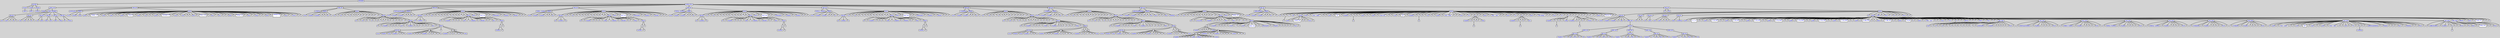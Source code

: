 digraph {

	ordering=out;
	ranksep=.4;
	bgcolor="lightgrey"; node [shape=box, fixedsize=false, fontsize=12, fontname="Helvetica-bold", fontcolor="blue"
		width=.25, height=.25, color="black", fillcolor="white", style="filled, solid, bold"];
	edge [arrowsize=.5, color="black", style="bold"]

  n0 [label="PROGRAM"];
  n1 [label="INCLUDES"];
  n1 [label="INCLUDES"];
  n2 [label="#include"];
  n2 [label="#include"];
  n3 [label="ctype.h"];
  n4 [label="#include"];
  n4 [label="#include"];
  n5 [label="stdio.h"];
  n6 [label="#include"];
  n6 [label="#include"];
  n7 [label="string.h"];
  n8 [label="GLOBAL_DECLS"];
  n8 [label="GLOBAL_DECLS"];
  n9 [label="STRUCT_DEF"];
  n9 [label="STRUCT_DEF"];
  n10 [label="Hospital"];
  n11 [label="STRUCT_MEMBERS"];
  n11 [label="STRUCT_MEMBERS"];
  n12 [label="VAR_DECL"];
  n12 [label="VAR_DECL"];
  n13 [label="char"];
  n14 [label="name"];
  n15 [label="["];
  n16 [label="50"];
  n17 [label="]"];
  n18 [label="VAR_DECL"];
  n18 [label="VAR_DECL"];
  n19 [label="char"];
  n20 [label="city"];
  n21 [label="["];
  n22 [label="50"];
  n23 [label="]"];
  n24 [label="VAR_DECL"];
  n24 [label="VAR_DECL"];
  n25 [label="int"];
  n26 [label="beds"];
  n27 [label="VAR_DECL"];
  n27 [label="VAR_DECL"];
  n28 [label="float"];
  n29 [label="price"];
  n30 [label="VAR_DECL"];
  n30 [label="VAR_DECL"];
  n31 [label="float"];
  n32 [label="rating"];
  n33 [label="VAR_DECL"];
  n33 [label="VAR_DECL"];
  n34 [label="int"];
  n35 [label="reviews"];
  n36 [label="FUNC_DEF"];
  n36 [label="FUNC_DEF"];
  n37 [label="printHospital"];
  n38 [label="PARAMS"];
  n38 [label="PARAMS"];
  n39 [label="struct"];
  n40 [label="Hospital"];
  n41 [label="hosp"];
  n42 [label="BLOCK"];
  n42 [label="BLOCK"];
  n43 [label="printf"];
  n44 [label="("];
  n45 [label="\"Hospit...: %s\n\""];
  n46 [label=","];
  n47 [label="hosp"];
  n48 [label="."];
  n49 [label="name"];
  n50 [label=")"];
  n51 [label=";"];
  n52 [label="printf"];
  n53 [label="("];
  n54 [label="\"City: %s\n\""];
  n55 [label=","];
  n56 [label="hosp"];
  n57 [label="."];
  n58 [label="city"];
  n59 [label=")"];
  n60 [label=";"];
  n61 [label="printf"];
  n62 [label="("];
  n63 [label="\"Total Beds: %d\n\""];
  n64 [label=","];
  n65 [label="hosp"];
  n66 [label="."];
  n67 [label="beds"];
  n68 [label=")"];
  n69 [label=";"];
  n70 [label="printf"];
  n71 [label="("];
  n72 [label="\"Price ...%.2f\n\""];
  n73 [label=","];
  n74 [label="hosp"];
  n75 [label="."];
  n76 [label="price"];
  n77 [label=")"];
  n78 [label=";"];
  n79 [label="printf"];
  n80 [label="("];
  n81 [label="\"Rating: %.1f\n\""];
  n82 [label=","];
  n83 [label="hosp"];
  n84 [label="."];
  n85 [label="rating"];
  n86 [label=")"];
  n87 [label=";"];
  n88 [label="printf"];
  n89 [label="("];
  n90 [label="\"Reviews: %d\n\n\""];
  n91 [label=","];
  n92 [label="hosp"];
  n93 [label="."];
  n94 [label="reviews"];
  n95 [label=")"];
  n96 [label=";"];
  n97 [label="FUNC_DEF"];
  n97 [label="FUNC_DEF"];
  n98 [label="sortByPrice"];
  n99 [label="PARAMS"];
  n99 [label="PARAMS"];
  n100 [label="struct"];
  n101 [label="Hospital"];
  n102 [label="hospitals"];
  n103 [label="["];
  n104 [label="]"];
  n105 [label="int"];
  n106 [label="n"];
  n107 [label="BLOCK"];
  n107 [label="BLOCK"];
  n108 [label="for"];
  n109 [label="("];
  n110 [label="int"];
  n111 [label="i"];
  n112 [label="="];
  n113 [label="0"];
  n114 [label=";"];
  n115 [label="i"];
  n116 [label="<"];
  n117 [label="n"];
  n118 [label="-"];
  n119 [label="1"];
  n120 [label=";"];
  n121 [label="i"];
  n122 [label="++"];
  n123 [label=")"];
  n124 [label="BLOCK"];
  n124 [label="BLOCK"];
  n125 [label="for"];
  n126 [label="("];
  n127 [label="int"];
  n128 [label="j"];
  n129 [label="="];
  n130 [label="0"];
  n131 [label=";"];
  n132 [label="j"];
  n133 [label="<"];
  n134 [label="n"];
  n135 [label="-"];
  n136 [label="i"];
  n137 [label="-"];
  n138 [label="1"];
  n139 [label=";"];
  n140 [label="j"];
  n141 [label="++"];
  n142 [label=")"];
  n143 [label="BLOCK"];
  n143 [label="BLOCK"];
  n144 [label="if"];
  n145 [label="("];
  n146 [label="hospitals"];
  n147 [label="["];
  n148 [label="j"];
  n149 [label="]"];
  n150 [label="."];
  n151 [label="price"];
  n152 [label=">"];
  n153 [label="hospitals"];
  n154 [label="["];
  n155 [label="j"];
  n156 [label="+"];
  n157 [label="1"];
  n158 [label="]"];
  n159 [label="."];
  n160 [label="price"];
  n161 [label=")"];
  n162 [label="BLOCK"];
  n162 [label="BLOCK"];
  n163 [label="VAR_DECL"];
  n163 [label="VAR_DECL"];
  n164 [label="struct"];
  n165 [label="Hospital"];
  n166 [label="temp"];
  n167 [label="hospitals"];
  n168 [label="["];
  n169 [label="j"];
  n170 [label="]"];
  n171 [label="="];
  n171 [label="="];
  n172 [label="hospitals"];
  n173 [label="["];
  n174 [label="j"];
  n175 [label="]"];
  n176 [label="hospitals"];
  n177 [label="["];
  n178 [label="j"];
  n179 [label="+"];
  n180 [label="1"];
  n181 [label="]"];
  n182 [label=";"];
  n183 [label="="];
  n183 [label="="];
  n184 [label="hospitals"];
  n185 [label="["];
  n186 [label="j"];
  n187 [label="+"];
  n188 [label="1"];
  n189 [label="]"];
  n190 [label="temp"];
  n191 [label=";"];
  n192 [label="FUNC_DEF"];
  n192 [label="FUNC_DEF"];
  n193 [label="findCheapestHospital"];
  n194 [label="PARAMS"];
  n194 [label="PARAMS"];
  n195 [label="struct"];
  n196 [label="Hospital"];
  n197 [label="hospitals"];
  n198 [label="["];
  n199 [label="]"];
  n200 [label="int"];
  n201 [label="n"];
  n202 [label="BLOCK"];
  n202 [label="BLOCK"];
  n203 [label="VAR_DECL"];
  n203 [label="VAR_DECL"];
  n204 [label="int"];
  n205 [label="minIndex"];
  n206 [label="0"];
  n207 [label="for"];
  n208 [label="("];
  n209 [label="int"];
  n210 [label="i"];
  n211 [label="="];
  n212 [label="1"];
  n213 [label=";"];
  n214 [label="i"];
  n215 [label="<"];
  n216 [label="n"];
  n217 [label=";"];
  n218 [label="i"];
  n219 [label="++"];
  n220 [label=")"];
  n221 [label="BLOCK"];
  n221 [label="BLOCK"];
  n222 [label="if"];
  n223 [label="("];
  n224 [label="hospitals"];
  n225 [label="["];
  n226 [label="i"];
  n227 [label="]"];
  n228 [label="."];
  n229 [label="price"];
  n230 [label="<"];
  n231 [label="hospitals"];
  n232 [label="["];
  n233 [label="minIndex"];
  n234 [label="]"];
  n235 [label="."];
  n236 [label="price"];
  n237 [label=")"];
  n238 [label="BLOCK"];
  n238 [label="BLOCK"];
  n239 [label="="];
  n239 [label="="];
  n240 [label="minIndex"];
  n241 [label="i"];
  n242 [label=";"];
  n243 [label="printf"];
  n244 [label="("];
  n245 [label="\"\nChea...tal:\n\""];
  n246 [label=")"];
  n247 [label=";"];
  n248 [label="printHospital"];
  n249 [label="("];
  n250 [label="hospitals"];
  n251 [label="["];
  n252 [label="minIndex"];
  n253 [label="]"];
  n254 [label=")"];
  n255 [label=";"];
  n256 [label="FUNC_DEF"];
  n256 [label="FUNC_DEF"];
  n257 [label="findBest...Hospital"];
  n258 [label="PARAMS"];
  n258 [label="PARAMS"];
  n259 [label="struct"];
  n260 [label="Hospital"];
  n261 [label="hospitals"];
  n262 [label="["];
  n263 [label="]"];
  n264 [label="int"];
  n265 [label="n"];
  n266 [label="BLOCK"];
  n266 [label="BLOCK"];
  n267 [label="VAR_DECL"];
  n267 [label="VAR_DECL"];
  n268 [label="int"];
  n269 [label="maxIndex"];
  n270 [label="0"];
  n271 [label="for"];
  n272 [label="("];
  n273 [label="int"];
  n274 [label="i"];
  n275 [label="="];
  n276 [label="1"];
  n277 [label=";"];
  n278 [label="i"];
  n279 [label="<"];
  n280 [label="n"];
  n281 [label=";"];
  n282 [label="i"];
  n283 [label="++"];
  n284 [label=")"];
  n285 [label="BLOCK"];
  n285 [label="BLOCK"];
  n286 [label="if"];
  n287 [label="("];
  n288 [label="hospitals"];
  n289 [label="["];
  n290 [label="i"];
  n291 [label="]"];
  n292 [label="."];
  n293 [label="rating"];
  n294 [label=">"];
  n295 [label="hospitals"];
  n296 [label="["];
  n297 [label="maxIndex"];
  n298 [label="]"];
  n299 [label="."];
  n300 [label="rating"];
  n301 [label=")"];
  n302 [label="BLOCK"];
  n302 [label="BLOCK"];
  n303 [label="="];
  n303 [label="="];
  n304 [label="maxIndex"];
  n305 [label="i"];
  n306 [label=";"];
  n307 [label="printf"];
  n308 [label="("];
  n309 [label="\"\nBest...tal:\n\""];
  n310 [label=")"];
  n311 [label=";"];
  n312 [label="printHospital"];
  n313 [label="("];
  n314 [label="hospitals"];
  n315 [label="["];
  n316 [label="maxIndex"];
  n317 [label="]"];
  n318 [label=")"];
  n319 [label=";"];
  n320 [label="FUNC_DEF"];
  n320 [label="FUNC_DEF"];
  n321 [label="findHosp...MostBeds"];
  n322 [label="PARAMS"];
  n322 [label="PARAMS"];
  n323 [label="struct"];
  n324 [label="Hospital"];
  n325 [label="hospitals"];
  n326 [label="["];
  n327 [label="]"];
  n328 [label="int"];
  n329 [label="n"];
  n330 [label="BLOCK"];
  n330 [label="BLOCK"];
  n331 [label="VAR_DECL"];
  n331 [label="VAR_DECL"];
  n332 [label="int"];
  n333 [label="maxIndex"];
  n334 [label="0"];
  n335 [label="for"];
  n336 [label="("];
  n337 [label="int"];
  n338 [label="i"];
  n339 [label="="];
  n340 [label="1"];
  n341 [label=";"];
  n342 [label="i"];
  n343 [label="<"];
  n344 [label="n"];
  n345 [label=";"];
  n346 [label="i"];
  n347 [label="++"];
  n348 [label=")"];
  n349 [label="BLOCK"];
  n349 [label="BLOCK"];
  n350 [label="if"];
  n351 [label="("];
  n352 [label="hospitals"];
  n353 [label="["];
  n354 [label="i"];
  n355 [label="]"];
  n356 [label="."];
  n357 [label="beds"];
  n358 [label=">"];
  n359 [label="hospitals"];
  n360 [label="["];
  n361 [label="maxIndex"];
  n362 [label="]"];
  n363 [label="."];
  n364 [label="beds"];
  n365 [label=")"];
  n366 [label="BLOCK"];
  n366 [label="BLOCK"];
  n367 [label="="];
  n367 [label="="];
  n368 [label="maxIndex"];
  n369 [label="i"];
  n370 [label=";"];
  n371 [label="printf"];
  n372 [label="("];
  n373 [label="\"\nHosp...eds:\n\""];
  n374 [label=")"];
  n375 [label=";"];
  n376 [label="printHospital"];
  n377 [label="("];
  n378 [label="hospitals"];
  n379 [label="["];
  n380 [label="maxIndex"];
  n381 [label="]"];
  n382 [label=")"];
  n383 [label=";"];
  n384 [label="FUNC_DEF"];
  n384 [label="FUNC_DEF"];
  n385 [label="findHosp...eastBeds"];
  n386 [label="PARAMS"];
  n386 [label="PARAMS"];
  n387 [label="struct"];
  n388 [label="Hospital"];
  n389 [label="hospitals"];
  n390 [label="["];
  n391 [label="]"];
  n392 [label="int"];
  n393 [label="n"];
  n394 [label="BLOCK"];
  n394 [label="BLOCK"];
  n395 [label="VAR_DECL"];
  n395 [label="VAR_DECL"];
  n396 [label="int"];
  n397 [label="minIndex"];
  n398 [label="0"];
  n399 [label="for"];
  n400 [label="("];
  n401 [label="int"];
  n402 [label="i"];
  n403 [label="="];
  n404 [label="1"];
  n405 [label=";"];
  n406 [label="i"];
  n407 [label="<"];
  n408 [label="n"];
  n409 [label=";"];
  n410 [label="i"];
  n411 [label="++"];
  n412 [label=")"];
  n413 [label="BLOCK"];
  n413 [label="BLOCK"];
  n414 [label="if"];
  n415 [label="("];
  n416 [label="hospitals"];
  n417 [label="["];
  n418 [label="i"];
  n419 [label="]"];
  n420 [label="."];
  n421 [label="beds"];
  n422 [label="<"];
  n423 [label="hospitals"];
  n424 [label="["];
  n425 [label="minIndex"];
  n426 [label="]"];
  n427 [label="."];
  n428 [label="beds"];
  n429 [label=")"];
  n430 [label="BLOCK"];
  n430 [label="BLOCK"];
  n431 [label="="];
  n431 [label="="];
  n432 [label="minIndex"];
  n433 [label="i"];
  n434 [label=";"];
  n435 [label="printf"];
  n436 [label="("];
  n437 [label="\"\nHosp...eds:\n\""];
  n438 [label=")"];
  n439 [label=";"];
  n440 [label="printHospital"];
  n441 [label="("];
  n442 [label="hospitals"];
  n443 [label="["];
  n444 [label="minIndex"];
  n445 [label="]"];
  n446 [label=")"];
  n447 [label=";"];
  n448 [label="FUNC_DEF"];
  n448 [label="FUNC_DEF"];
  n449 [label="sortByRating"];
  n450 [label="PARAMS"];
  n450 [label="PARAMS"];
  n451 [label="struct"];
  n452 [label="Hospital"];
  n453 [label="hospitals"];
  n454 [label="["];
  n455 [label="]"];
  n456 [label="int"];
  n457 [label="n"];
  n458 [label="BLOCK"];
  n458 [label="BLOCK"];
  n459 [label="for"];
  n460 [label="("];
  n461 [label="int"];
  n462 [label="i"];
  n463 [label="="];
  n464 [label="0"];
  n465 [label=";"];
  n466 [label="i"];
  n467 [label="<"];
  n468 [label="n"];
  n469 [label="-"];
  n470 [label="1"];
  n471 [label=";"];
  n472 [label="i"];
  n473 [label="++"];
  n474 [label=")"];
  n475 [label="BLOCK"];
  n475 [label="BLOCK"];
  n476 [label="for"];
  n477 [label="("];
  n478 [label="int"];
  n479 [label="j"];
  n480 [label="="];
  n481 [label="0"];
  n482 [label=";"];
  n483 [label="j"];
  n484 [label="<"];
  n485 [label="n"];
  n486 [label="-"];
  n487 [label="i"];
  n488 [label="-"];
  n489 [label="1"];
  n490 [label=";"];
  n491 [label="j"];
  n492 [label="++"];
  n493 [label=")"];
  n494 [label="BLOCK"];
  n494 [label="BLOCK"];
  n495 [label="if"];
  n496 [label="("];
  n497 [label="hospitals"];
  n498 [label="["];
  n499 [label="j"];
  n500 [label="]"];
  n501 [label="."];
  n502 [label="rating"];
  n503 [label="<"];
  n504 [label="hospitals"];
  n505 [label="["];
  n506 [label="j"];
  n507 [label="+"];
  n508 [label="1"];
  n509 [label="]"];
  n510 [label="."];
  n511 [label="rating"];
  n512 [label=")"];
  n513 [label="BLOCK"];
  n513 [label="BLOCK"];
  n514 [label="VAR_DECL"];
  n514 [label="VAR_DECL"];
  n515 [label="struct"];
  n516 [label="Hospital"];
  n517 [label="temp"];
  n518 [label="hospitals"];
  n519 [label="["];
  n520 [label="j"];
  n521 [label="]"];
  n522 [label="="];
  n522 [label="="];
  n523 [label="hospitals"];
  n524 [label="["];
  n525 [label="j"];
  n526 [label="]"];
  n527 [label="hospitals"];
  n528 [label="["];
  n529 [label="j"];
  n530 [label="+"];
  n531 [label="1"];
  n532 [label="]"];
  n533 [label=";"];
  n534 [label="="];
  n534 [label="="];
  n535 [label="hospitals"];
  n536 [label="["];
  n537 [label="j"];
  n538 [label="+"];
  n539 [label="1"];
  n540 [label="]"];
  n541 [label="temp"];
  n542 [label=";"];
  n543 [label="FUNC_DEF"];
  n543 [label="FUNC_DEF"];
  n544 [label="sortByBeds"];
  n545 [label="PARAMS"];
  n545 [label="PARAMS"];
  n546 [label="struct"];
  n547 [label="Hospital"];
  n548 [label="hospitals"];
  n549 [label="["];
  n550 [label="]"];
  n551 [label="int"];
  n552 [label="n"];
  n553 [label="BLOCK"];
  n553 [label="BLOCK"];
  n554 [label="for"];
  n555 [label="("];
  n556 [label="int"];
  n557 [label="i"];
  n558 [label="="];
  n559 [label="0"];
  n560 [label=";"];
  n561 [label="i"];
  n562 [label="<"];
  n563 [label="n"];
  n564 [label="-"];
  n565 [label="1"];
  n566 [label=";"];
  n567 [label="i"];
  n568 [label="++"];
  n569 [label=")"];
  n570 [label="BLOCK"];
  n570 [label="BLOCK"];
  n571 [label="for"];
  n572 [label="("];
  n573 [label="int"];
  n574 [label="j"];
  n575 [label="="];
  n576 [label="0"];
  n577 [label=";"];
  n578 [label="j"];
  n579 [label="<"];
  n580 [label="n"];
  n581 [label="-"];
  n582 [label="i"];
  n583 [label="-"];
  n584 [label="1"];
  n585 [label=";"];
  n586 [label="j"];
  n587 [label="++"];
  n588 [label=")"];
  n589 [label="BLOCK"];
  n589 [label="BLOCK"];
  n590 [label="if"];
  n591 [label="("];
  n592 [label="hospitals"];
  n593 [label="["];
  n594 [label="j"];
  n595 [label="]"];
  n596 [label="."];
  n597 [label="beds"];
  n598 [label="<"];
  n599 [label="hospitals"];
  n600 [label="["];
  n601 [label="j"];
  n602 [label="+"];
  n603 [label="1"];
  n604 [label="]"];
  n605 [label="."];
  n606 [label="beds"];
  n607 [label=")"];
  n608 [label="BLOCK"];
  n608 [label="BLOCK"];
  n609 [label="VAR_DECL"];
  n609 [label="VAR_DECL"];
  n610 [label="struct"];
  n611 [label="Hospital"];
  n612 [label="temp"];
  n613 [label="hospitals"];
  n614 [label="["];
  n615 [label="j"];
  n616 [label="]"];
  n617 [label="="];
  n617 [label="="];
  n618 [label="hospitals"];
  n619 [label="["];
  n620 [label="j"];
  n621 [label="]"];
  n622 [label="hospitals"];
  n623 [label="["];
  n624 [label="j"];
  n625 [label="+"];
  n626 [label="1"];
  n627 [label="]"];
  n628 [label=";"];
  n629 [label="="];
  n629 [label="="];
  n630 [label="hospitals"];
  n631 [label="["];
  n632 [label="j"];
  n633 [label="+"];
  n634 [label="1"];
  n635 [label="]"];
  n636 [label="temp"];
  n637 [label=";"];
  n638 [label="FUNC_DEF"];
  n638 [label="FUNC_DEF"];
  n639 [label="updateHospitalRating"];
  n640 [label="PARAMS"];
  n640 [label="PARAMS"];
  n641 [label="struct"];
  n642 [label="Hospital"];
  n643 [label="hospitals"];
  n644 [label="["];
  n645 [label="]"];
  n646 [label="int"];
  n647 [label="n"];
  n648 [label="char"];
  n649 [label="name"];
  n650 [label="["];
  n651 [label="]"];
  n652 [label="float"];
  n653 [label="newRating"];
  n654 [label="BLOCK"];
  n654 [label="BLOCK"];
  n655 [label="for"];
  n656 [label="("];
  n657 [label="int"];
  n658 [label="i"];
  n659 [label="="];
  n660 [label="0"];
  n661 [label=";"];
  n662 [label="i"];
  n663 [label="<"];
  n664 [label="n"];
  n665 [label=";"];
  n666 [label="i"];
  n667 [label="++"];
  n668 [label=")"];
  n669 [label="BLOCK"];
  n669 [label="BLOCK"];
  n670 [label="if"];
  n671 [label="("];
  n672 [label="strcasecmp"];
  n673 [label="("];
  n674 [label="hospitals"];
  n675 [label="["];
  n676 [label="i"];
  n677 [label="]"];
  n678 [label="."];
  n679 [label="name"];
  n680 [label=","];
  n681 [label="name"];
  n682 [label=")"];
  n683 [label="=="];
  n684 [label="0"];
  n685 [label=")"];
  n686 [label="BLOCK"];
  n686 [label="BLOCK"];
  n687 [label="="];
  n687 [label="="];
  n688 [label="hospitals"];
  n689 [label="["];
  n690 [label="i"];
  n691 [label="]"];
  n692 [label="."];
  n693 [label="rating"];
  n694 [label="/"];
  n694 [label="/"];
  n695 [label="("];
  n696 [label="*"];
  n696 [label="*"];
  n697 [label="hospitals"];
  n698 [label="["];
  n699 [label="i"];
  n700 [label="]"];
  n701 [label="."];
  n702 [label="rating"];
  n703 [label="hospitals"];
  n704 [label="["];
  n705 [label="i"];
  n706 [label="]"];
  n707 [label="."];
  n708 [label="reviews"];
  n709 [label="+"];
  n710 [label="newRating"];
  n711 [label=")"];
  n712 [label="("];
  n713 [label="hospitals"];
  n714 [label="["];
  n715 [label="i"];
  n716 [label="]"];
  n717 [label="."];
  n718 [label="reviews"];
  n719 [label="+"];
  n720 [label="1"];
  n721 [label=")"];
  n722 [label=";"];
  n723 [label="hospitals"];
  n724 [label="["];
  n725 [label="i"];
  n726 [label="]"];
  n727 [label="."];
  n728 [label="reviews"];
  n729 [label="++"];
  n730 [label=";"];
  n731 [label="printf"];
  n732 [label="("];
  n733 [label="\"\nUpda...ing:\n\""];
  n734 [label=")"];
  n735 [label=";"];
  n736 [label="printHospital"];
  n737 [label="("];
  n738 [label="hospitals"];
  n739 [label="["];
  n740 [label="i"];
  n741 [label="]"];
  n742 [label=")"];
  n743 [label=";"];
  n744 [label="return"];
  n745 [label=";"];
  n746 [label="printf"];
  n747 [label="("];
  n748 [label="\"Hospit...und.\n\""];
  n749 [label=")"];
  n750 [label=";"];
  n751 [label="FUNC_DEF"];
  n751 [label="FUNC_DEF"];
  n752 [label="addNewHospital"];
  n753 [label="PARAMS"];
  n753 [label="PARAMS"];
  n754 [label="struct"];
  n755 [label="Hospital"];
  n756 [label="hospitals"];
  n757 [label="["];
  n758 [label="]"];
  n759 [label="int"];
  n760 [label="*"];
  n761 [label="n"];
  n762 [label="BLOCK"];
  n762 [label="BLOCK"];
  n763 [label="if"];
  n764 [label="("];
  n765 [label="*"];
  n765 [label="*"];
  n766 [label="n"];
  n767 [label=">="];
  n768 [label="100"];
  n769 [label=")"];
  n770 [label="BLOCK"];
  n770 [label="BLOCK"];
  n771 [label="printf"];
  n772 [label="("];
  n773 [label="\"Cannot...als.\n\""];
  n774 [label=")"];
  n775 [label=";"];
  n776 [label="return"];
  n777 [label=";"];
  n778 [label="printf"];
  n779 [label="("];
  n780 [label="\"Enter ...Name: \""];
  n781 [label=")"];
  n782 [label=";"];
  n783 [label="scanf"];
  n784 [label="("];
  n785 [label="\" %[^\n]\""];
  n786 [label=","];
  n787 [label="hospitals"];
  n788 [label="["];
  n789 [label="*"];
  n789 [label="*"];
  n790 [label="n"];
  n791 [label="]"];
  n792 [label="."];
  n793 [label="name"];
  n794 [label=")"];
  n795 [label=";"];
  n796 [label="printf"];
  n797 [label="("];
  n798 [label="\"Enter City: \""];
  n799 [label=")"];
  n800 [label=";"];
  n801 [label="scanf"];
  n802 [label="("];
  n803 [label="\" %[^\n]\""];
  n804 [label=","];
  n805 [label="hospitals"];
  n806 [label="["];
  n807 [label="*"];
  n807 [label="*"];
  n808 [label="n"];
  n809 [label="]"];
  n810 [label="."];
  n811 [label="city"];
  n812 [label=")"];
  n813 [label=";"];
  n814 [label="printf"];
  n815 [label="("];
  n816 [label="\"Enter ...Beds: \""];
  n817 [label=")"];
  n818 [label=";"];
  n819 [label="scanf"];
  n820 [label="("];
  n821 [label="\"%d\""];
  n822 [label=","];
  n823 [label="&"];
  n823 [label="&"];
  n824 [label="hospitals"];
  n825 [label="["];
  n826 [label="*"];
  n826 [label="*"];
  n827 [label="n"];
  n828 [label="]"];
  n829 [label="."];
  n830 [label="beds"];
  n831 [label=")"];
  n832 [label=";"];
  n833 [label="printf"];
  n834 [label="("];
  n835 [label="\"Enter ... Bed: \""];
  n836 [label=")"];
  n837 [label=";"];
  n838 [label="scanf"];
  n839 [label="("];
  n840 [label="\"%f\""];
  n841 [label=","];
  n842 [label="&"];
  n842 [label="&"];
  n843 [label="hospitals"];
  n844 [label="["];
  n845 [label="*"];
  n845 [label="*"];
  n846 [label="n"];
  n847 [label="]"];
  n848 [label="."];
  n849 [label="price"];
  n850 [label=")"];
  n851 [label=";"];
  n852 [label="printf"];
  n853 [label="("];
  n854 [label="\"Enter Rating: \""];
  n855 [label=")"];
  n856 [label=";"];
  n857 [label="scanf"];
  n858 [label="("];
  n859 [label="\"%f\""];
  n860 [label=","];
  n861 [label="&"];
  n861 [label="&"];
  n862 [label="hospitals"];
  n863 [label="["];
  n864 [label="*"];
  n864 [label="*"];
  n865 [label="n"];
  n866 [label="]"];
  n867 [label="."];
  n868 [label="rating"];
  n869 [label=")"];
  n870 [label=";"];
  n871 [label="="];
  n871 [label="="];
  n872 [label="hospitals"];
  n873 [label="["];
  n874 [label="*"];
  n874 [label="*"];
  n875 [label="n"];
  n876 [label="]"];
  n877 [label="."];
  n878 [label="reviews"];
  n879 [label="1"];
  n880 [label=";"];
  n881 [label="("];
  n882 [label="*"];
  n882 [label="*"];
  n883 [label="n"];
  n884 [label=")"];
  n885 [label="++"];
  n886 [label=";"];
  n887 [label="printf"];
  n888 [label="("];
  n889 [label="\"New ho...lly!\n\""];
  n890 [label=")"];
  n891 [label=";"];
  n892 [label="FUNC_DEF"];
  n892 [label="FUNC_DEF"];
  n893 [label="int"];
  n894 [label="main"];
  n895 [label="BLOCK"];
  n895 [label="BLOCK"];
  n896 [label="VAR_DECL"];
  n896 [label="VAR_DECL"];
  n897 [label="struct"];
  n898 [label="Hospital"];
  n899 [label="hospitals"];
  n900 [label="["];
  n901 [label="100"];
  n902 [label="]"];
  n903 [label="ARRAY_INIT"];
  n903 [label="ARRAY_INIT"];
  n904 [label="INIT_LIST"];
  n904 [label="INIT_LIST"];
  n905 [label="ARRAY_INIT"];
  n905 [label="ARRAY_INIT"];
  n906 [label="INIT_LIST"];
  n906 [label="INIT_LIST"];
  n907 [label="\"Hospital A\""];
  n908 [label="\"X\""];
  n909 [label="100"];
  n910 [label="250.0"];
  n911 [label="4.5"];
  n912 [label="100"];
  n913 [label="ARRAY_INIT"];
  n913 [label="ARRAY_INIT"];
  n914 [label="INIT_LIST"];
  n914 [label="INIT_LIST"];
  n915 [label="\"Hospital B\""];
  n916 [label="\"Y\""];
  n917 [label="150"];
  n918 [label="200.0"];
  n919 [label="4.2"];
  n920 [label="80"];
  n921 [label="ARRAY_INIT"];
  n921 [label="ARRAY_INIT"];
  n922 [label="INIT_LIST"];
  n922 [label="INIT_LIST"];
  n923 [label="\"Hospital C\""];
  n924 [label="\"X\""];
  n925 [label="200"];
  n926 [label="180.0"];
  n927 [label="4.0"];
  n928 [label="120"];
  n929 [label="ARRAY_INIT"];
  n929 [label="ARRAY_INIT"];
  n930 [label="INIT_LIST"];
  n930 [label="INIT_LIST"];
  n931 [label="\"Hospital D\""];
  n932 [label="\"Z\""];
  n933 [label="80"];
  n934 [label="300.0"];
  n935 [label="4.8"];
  n936 [label="90"];
  n937 [label="ARRAY_INIT"];
  n937 [label="ARRAY_INIT"];
  n938 [label="INIT_LIST"];
  n938 [label="INIT_LIST"];
  n939 [label="\"Hospital E\""];
  n940 [label="\"Y\""];
  n941 [label="120"];
  n942 [label="220.0"];
  n943 [label="4.6"];
  n944 [label="110"];
  n945 [label="VAR_DECL"];
  n945 [label="VAR_DECL"];
  n946 [label="int"];
  n947 [label="n"];
  n948 [label="5"];
  n949 [label="VAR_DECL"];
  n949 [label="VAR_DECL"];
  n950 [label="int"];
  n951 [label="choice"];
  n952 [label="VAR_DECL"];
  n952 [label="VAR_DECL"];
  n953 [label="char"];
  n954 [label="name"];
  n955 [label="["];
  n956 [label="50"];
  n957 [label="]"];
  n958 [label="VAR_DECL"];
  n958 [label="VAR_DECL"];
  n959 [label="float"];
  n960 [label="newRating"];
  n961 [label="do"];
  n962 [label="BLOCK"];
  n962 [label="BLOCK"];
  n963 [label="printf"];
  n964 [label="("];
  n965 [label="\"\n****...****\n\""];
  n966 [label=")"];
  n967 [label=";"];
  n968 [label="printf"];
  n969 [label="("];
  n970 [label="\"1. Pri...tals\n\""];
  n971 [label=")"];
  n972 [label=";"];
  n973 [label="printf"];
  n974 [label="("];
  n975 [label="\"2. Fin...ital\n\""];
  n976 [label=")"];
  n977 [label=";"];
  n978 [label="printf"];
  n979 [label="("];
  n980 [label="\"3. Fin...ital\n\""];
  n981 [label=")"];
  n982 [label=";"];
  n983 [label="printf"];
  n984 [label="("];
  n985 [label="\"4. Fin...Beds\n\""];
  n986 [label=")"];
  n987 [label=";"];
  n988 [label="printf"];
  n989 [label="("];
  n990 [label="\"5. Fin...Beds\n\""];
  n991 [label=")"];
  n992 [label=";"];
  n993 [label="printf"];
  n994 [label="("];
  n995 [label="\"6. Sor...ting\n\""];
  n996 [label=")"];
  n997 [label=";"];
  n998 [label="printf"];
  n999 [label="("];
  n1000 [label="\"7. Sor...Beds\n\""];
  n1001 [label=")"];
  n1002 [label=";"];
  n1003 [label="printf"];
  n1004 [label="("];
  n1005 [label="\"8. Upd...ting\n\""];
  n1006 [label=")"];
  n1007 [label=";"];
  n1008 [label="printf"];
  n1009 [label="("];
  n1010 [label="\"9. Add...ital\n\""];
  n1011 [label=")"];
  n1012 [label=";"];
  n1013 [label="printf"];
  n1014 [label="("];
  n1015 [label="\"10. Exit\n\""];
  n1016 [label=")"];
  n1017 [label=";"];
  n1018 [label="printf"];
  n1019 [label="("];
  n1020 [label="\"Enter ...oice: \""];
  n1021 [label=")"];
  n1022 [label=";"];
  n1023 [label="scanf"];
  n1024 [label="("];
  n1025 [label="\"%d\""];
  n1026 [label=","];
  n1027 [label="&"];
  n1027 [label="&"];
  n1028 [label="choice"];
  n1029 [label=")"];
  n1030 [label=";"];
  n1031 [label="getchar"];
  n1032 [label="("];
  n1033 [label=")"];
  n1034 [label=";"];
  n1035 [label="switch"];
  n1036 [label="("];
  n1037 [label="choice"];
  n1038 [label=")"];
  n1039 [label="{"];
  n1040 [label="CASE_STMT"];
  n1040 [label="CASE_STMT"];
  n1041 [label="1"];
  n1042 [label="for"];
  n1043 [label="("];
  n1044 [label="int"];
  n1045 [label="i"];
  n1046 [label="="];
  n1047 [label="0"];
  n1048 [label=";"];
  n1049 [label="i"];
  n1050 [label="<"];
  n1051 [label="n"];
  n1052 [label=";"];
  n1053 [label="i"];
  n1054 [label="++"];
  n1055 [label=")"];
  n1056 [label="printHospital"];
  n1057 [label="("];
  n1058 [label="hospitals"];
  n1059 [label="["];
  n1060 [label="i"];
  n1061 [label="]"];
  n1062 [label=")"];
  n1063 [label=";"];
  n1064 [label="break"];
  n1065 [label=";"];
  n1066 [label="CASE_STMT"];
  n1066 [label="CASE_STMT"];
  n1067 [label="2"];
  n1068 [label="findCheapestHospital"];
  n1069 [label="("];
  n1070 [label="hospitals"];
  n1071 [label=","];
  n1072 [label="n"];
  n1073 [label=")"];
  n1074 [label=";"];
  n1075 [label="break"];
  n1076 [label=";"];
  n1077 [label="CASE_STMT"];
  n1077 [label="CASE_STMT"];
  n1078 [label="3"];
  n1079 [label="findBest...Hospital"];
  n1080 [label="("];
  n1081 [label="hospitals"];
  n1082 [label=","];
  n1083 [label="n"];
  n1084 [label=")"];
  n1085 [label=";"];
  n1086 [label="break"];
  n1087 [label=";"];
  n1088 [label="CASE_STMT"];
  n1088 [label="CASE_STMT"];
  n1089 [label="4"];
  n1090 [label="findHosp...MostBeds"];
  n1091 [label="("];
  n1092 [label="hospitals"];
  n1093 [label=","];
  n1094 [label="n"];
  n1095 [label=")"];
  n1096 [label=";"];
  n1097 [label="break"];
  n1098 [label=";"];
  n1099 [label="CASE_STMT"];
  n1099 [label="CASE_STMT"];
  n1100 [label="5"];
  n1101 [label="findHosp...eastBeds"];
  n1102 [label="("];
  n1103 [label="hospitals"];
  n1104 [label=","];
  n1105 [label="n"];
  n1106 [label=")"];
  n1107 [label=";"];
  n1108 [label="break"];
  n1109 [label=";"];
  n1110 [label="CASE_STMT"];
  n1110 [label="CASE_STMT"];
  n1111 [label="6"];
  n1112 [label="sortByRating"];
  n1113 [label="("];
  n1114 [label="hospitals"];
  n1115 [label=","];
  n1116 [label="n"];
  n1117 [label=")"];
  n1118 [label=";"];
  n1119 [label="break"];
  n1120 [label=";"];
  n1121 [label="CASE_STMT"];
  n1121 [label="CASE_STMT"];
  n1122 [label="7"];
  n1123 [label="sortByBeds"];
  n1124 [label="("];
  n1125 [label="hospitals"];
  n1126 [label=","];
  n1127 [label="n"];
  n1128 [label=")"];
  n1129 [label=";"];
  n1130 [label="break"];
  n1131 [label=";"];
  n1132 [label="CASE_STMT"];
  n1132 [label="CASE_STMT"];
  n1133 [label="8"];
  n1134 [label="printf"];
  n1135 [label="("];
  n1136 [label="\"Enter ...name: \""];
  n1137 [label=")"];
  n1138 [label=";"];
  n1139 [label="scanf"];
  n1140 [label="("];
  n1141 [label="\" %[^\n]\""];
  n1142 [label=","];
  n1143 [label="name"];
  n1144 [label=")"];
  n1145 [label=";"];
  n1146 [label="printf"];
  n1147 [label="("];
  n1148 [label="\"Enter ...ting: \""];
  n1149 [label=")"];
  n1150 [label=";"];
  n1151 [label="scanf"];
  n1152 [label="("];
  n1153 [label="\"%f\""];
  n1154 [label=","];
  n1155 [label="&"];
  n1155 [label="&"];
  n1156 [label="newRating"];
  n1157 [label=")"];
  n1158 [label=";"];
  n1159 [label="updateHospitalRating"];
  n1160 [label="("];
  n1161 [label="hospitals"];
  n1162 [label=","];
  n1163 [label="n"];
  n1164 [label=","];
  n1165 [label="name"];
  n1166 [label=","];
  n1167 [label="newRating"];
  n1168 [label=")"];
  n1169 [label=";"];
  n1170 [label="break"];
  n1171 [label=";"];
  n1172 [label="CASE_STMT"];
  n1172 [label="CASE_STMT"];
  n1173 [label="9"];
  n1174 [label="addNewHospital"];
  n1175 [label="("];
  n1176 [label="hospitals"];
  n1177 [label=","];
  n1178 [label="&"];
  n1178 [label="&"];
  n1179 [label="n"];
  n1180 [label=")"];
  n1181 [label=";"];
  n1182 [label="break"];
  n1183 [label=";"];
  n1184 [label="CASE_STMT"];
  n1184 [label="CASE_STMT"];
  n1185 [label="10"];
  n1186 [label="printf"];
  n1187 [label="("];
  n1188 [label="\"Exitin...ram.\n\""];
  n1189 [label=")"];
  n1190 [label=";"];
  n1191 [label="break"];
  n1192 [label=";"];
  n1193 [label="default"];
  n1194 [label=":"];
  n1195 [label="printf"];
  n1196 [label="("];
  n1197 [label="\"Invali...ion.\n\""];
  n1198 [label=")"];
  n1199 [label=";"];
  n1200 [label="}"];
  n1201 [label="while"];
  n1202 [label="("];
  n1203 [label="choice"];
  n1204 [label="!="];
  n1205 [label="10"];
  n1206 [label=")"];
  n1207 [label=";"];
  n1208 [label="return"];
  n1209 [label="0"];
  n1210 [label=";"];

  n0 -> n1 // "PROGRAM" -> "INCLUDES"
  n1 -> n2 // "INCLUDES" -> "#include"
  n2 -> n3 // "#include" -> "ctype.h"
  n1 -> n4 // "INCLUDES" -> "#include"
  n4 -> n5 // "#include" -> "stdio.h"
  n1 -> n6 // "INCLUDES" -> "#include"
  n6 -> n7 // "#include" -> "string.h"
  n0 -> n8 // "PROGRAM" -> "GLOBAL_DECLS"
  n8 -> n9 // "GLOBAL_DECLS" -> "STRUCT_DEF"
  n9 -> n10 // "STRUCT_DEF" -> "Hospital"
  n9 -> n11 // "STRUCT_DEF" -> "STRUCT_MEMBERS"
  n11 -> n12 // "STRUCT_MEMBERS" -> "VAR_DECL"
  n12 -> n13 // "VAR_DECL" -> "char"
  n12 -> n14 // "VAR_DECL" -> "name"
  n12 -> n15 // "VAR_DECL" -> "["
  n12 -> n16 // "VAR_DECL" -> "50"
  n12 -> n17 // "VAR_DECL" -> "]"
  n11 -> n18 // "STRUCT_MEMBERS" -> "VAR_DECL"
  n18 -> n19 // "VAR_DECL" -> "char"
  n18 -> n20 // "VAR_DECL" -> "city"
  n18 -> n21 // "VAR_DECL" -> "["
  n18 -> n22 // "VAR_DECL" -> "50"
  n18 -> n23 // "VAR_DECL" -> "]"
  n11 -> n24 // "STRUCT_MEMBERS" -> "VAR_DECL"
  n24 -> n25 // "VAR_DECL" -> "int"
  n24 -> n26 // "VAR_DECL" -> "beds"
  n11 -> n27 // "STRUCT_MEMBERS" -> "VAR_DECL"
  n27 -> n28 // "VAR_DECL" -> "float"
  n27 -> n29 // "VAR_DECL" -> "price"
  n11 -> n30 // "STRUCT_MEMBERS" -> "VAR_DECL"
  n30 -> n31 // "VAR_DECL" -> "float"
  n30 -> n32 // "VAR_DECL" -> "rating"
  n11 -> n33 // "STRUCT_MEMBERS" -> "VAR_DECL"
  n33 -> n34 // "VAR_DECL" -> "int"
  n33 -> n35 // "VAR_DECL" -> "reviews"
  n8 -> n36 // "GLOBAL_DECLS" -> "FUNC_DEF"
  n36 -> n37 // "FUNC_DEF" -> "printHospital"
  n36 -> n38 // "FUNC_DEF" -> "PARAMS"
  n38 -> n39 // "PARAMS" -> "struct"
  n38 -> n40 // "PARAMS" -> "Hospital"
  n38 -> n41 // "PARAMS" -> "hosp"
  n36 -> n42 // "FUNC_DEF" -> "BLOCK"
  n42 -> n43 // "BLOCK" -> "printf"
  n42 -> n44 // "BLOCK" -> "("
  n42 -> n45 // "BLOCK" -> "\"Hospit...: %s\n\""
  n42 -> n46 // "BLOCK" -> ","
  n42 -> n47 // "BLOCK" -> "hosp"
  n42 -> n48 // "BLOCK" -> "."
  n42 -> n49 // "BLOCK" -> "name"
  n42 -> n50 // "BLOCK" -> ")"
  n42 -> n51 // "BLOCK" -> ";"
  n42 -> n52 // "BLOCK" -> "printf"
  n42 -> n53 // "BLOCK" -> "("
  n42 -> n54 // "BLOCK" -> "\"City: %s\n\""
  n42 -> n55 // "BLOCK" -> ","
  n42 -> n56 // "BLOCK" -> "hosp"
  n42 -> n57 // "BLOCK" -> "."
  n42 -> n58 // "BLOCK" -> "city"
  n42 -> n59 // "BLOCK" -> ")"
  n42 -> n60 // "BLOCK" -> ";"
  n42 -> n61 // "BLOCK" -> "printf"
  n42 -> n62 // "BLOCK" -> "("
  n42 -> n63 // "BLOCK" -> "\"Total Beds: %d\n\""
  n42 -> n64 // "BLOCK" -> ","
  n42 -> n65 // "BLOCK" -> "hosp"
  n42 -> n66 // "BLOCK" -> "."
  n42 -> n67 // "BLOCK" -> "beds"
  n42 -> n68 // "BLOCK" -> ")"
  n42 -> n69 // "BLOCK" -> ";"
  n42 -> n70 // "BLOCK" -> "printf"
  n42 -> n71 // "BLOCK" -> "("
  n42 -> n72 // "BLOCK" -> "\"Price ...%.2f\n\""
  n42 -> n73 // "BLOCK" -> ","
  n42 -> n74 // "BLOCK" -> "hosp"
  n42 -> n75 // "BLOCK" -> "."
  n42 -> n76 // "BLOCK" -> "price"
  n42 -> n77 // "BLOCK" -> ")"
  n42 -> n78 // "BLOCK" -> ";"
  n42 -> n79 // "BLOCK" -> "printf"
  n42 -> n80 // "BLOCK" -> "("
  n42 -> n81 // "BLOCK" -> "\"Rating: %.1f\n\""
  n42 -> n82 // "BLOCK" -> ","
  n42 -> n83 // "BLOCK" -> "hosp"
  n42 -> n84 // "BLOCK" -> "."
  n42 -> n85 // "BLOCK" -> "rating"
  n42 -> n86 // "BLOCK" -> ")"
  n42 -> n87 // "BLOCK" -> ";"
  n42 -> n88 // "BLOCK" -> "printf"
  n42 -> n89 // "BLOCK" -> "("
  n42 -> n90 // "BLOCK" -> "\"Reviews: %d\n\n\""
  n42 -> n91 // "BLOCK" -> ","
  n42 -> n92 // "BLOCK" -> "hosp"
  n42 -> n93 // "BLOCK" -> "."
  n42 -> n94 // "BLOCK" -> "reviews"
  n42 -> n95 // "BLOCK" -> ")"
  n42 -> n96 // "BLOCK" -> ";"
  n8 -> n97 // "GLOBAL_DECLS" -> "FUNC_DEF"
  n97 -> n98 // "FUNC_DEF" -> "sortByPrice"
  n97 -> n99 // "FUNC_DEF" -> "PARAMS"
  n99 -> n100 // "PARAMS" -> "struct"
  n99 -> n101 // "PARAMS" -> "Hospital"
  n99 -> n102 // "PARAMS" -> "hospitals"
  n99 -> n103 // "PARAMS" -> "["
  n99 -> n104 // "PARAMS" -> "]"
  n99 -> n105 // "PARAMS" -> "int"
  n99 -> n106 // "PARAMS" -> "n"
  n97 -> n107 // "FUNC_DEF" -> "BLOCK"
  n107 -> n108 // "BLOCK" -> "for"
  n107 -> n109 // "BLOCK" -> "("
  n107 -> n110 // "BLOCK" -> "int"
  n107 -> n111 // "BLOCK" -> "i"
  n107 -> n112 // "BLOCK" -> "="
  n107 -> n113 // "BLOCK" -> "0"
  n107 -> n114 // "BLOCK" -> ";"
  n107 -> n115 // "BLOCK" -> "i"
  n107 -> n116 // "BLOCK" -> "<"
  n107 -> n117 // "BLOCK" -> "n"
  n107 -> n118 // "BLOCK" -> "-"
  n107 -> n119 // "BLOCK" -> "1"
  n107 -> n120 // "BLOCK" -> ";"
  n107 -> n121 // "BLOCK" -> "i"
  n107 -> n122 // "BLOCK" -> "++"
  n107 -> n123 // "BLOCK" -> ")"
  n107 -> n124 // "BLOCK" -> "BLOCK"
  n124 -> n125 // "BLOCK" -> "for"
  n124 -> n126 // "BLOCK" -> "("
  n124 -> n127 // "BLOCK" -> "int"
  n124 -> n128 // "BLOCK" -> "j"
  n124 -> n129 // "BLOCK" -> "="
  n124 -> n130 // "BLOCK" -> "0"
  n124 -> n131 // "BLOCK" -> ";"
  n124 -> n132 // "BLOCK" -> "j"
  n124 -> n133 // "BLOCK" -> "<"
  n124 -> n134 // "BLOCK" -> "n"
  n124 -> n135 // "BLOCK" -> "-"
  n124 -> n136 // "BLOCK" -> "i"
  n124 -> n137 // "BLOCK" -> "-"
  n124 -> n138 // "BLOCK" -> "1"
  n124 -> n139 // "BLOCK" -> ";"
  n124 -> n140 // "BLOCK" -> "j"
  n124 -> n141 // "BLOCK" -> "++"
  n124 -> n142 // "BLOCK" -> ")"
  n124 -> n143 // "BLOCK" -> "BLOCK"
  n143 -> n144 // "BLOCK" -> "if"
  n143 -> n145 // "BLOCK" -> "("
  n143 -> n146 // "BLOCK" -> "hospitals"
  n143 -> n147 // "BLOCK" -> "["
  n143 -> n148 // "BLOCK" -> "j"
  n143 -> n149 // "BLOCK" -> "]"
  n143 -> n150 // "BLOCK" -> "."
  n143 -> n151 // "BLOCK" -> "price"
  n143 -> n152 // "BLOCK" -> ">"
  n143 -> n153 // "BLOCK" -> "hospitals"
  n143 -> n154 // "BLOCK" -> "["
  n143 -> n155 // "BLOCK" -> "j"
  n143 -> n156 // "BLOCK" -> "+"
  n143 -> n157 // "BLOCK" -> "1"
  n143 -> n158 // "BLOCK" -> "]"
  n143 -> n159 // "BLOCK" -> "."
  n143 -> n160 // "BLOCK" -> "price"
  n143 -> n161 // "BLOCK" -> ")"
  n143 -> n162 // "BLOCK" -> "BLOCK"
  n162 -> n163 // "BLOCK" -> "VAR_DECL"
  n163 -> n164 // "VAR_DECL" -> "struct"
  n163 -> n165 // "VAR_DECL" -> "Hospital"
  n163 -> n166 // "VAR_DECL" -> "temp"
  n163 -> n167 // "VAR_DECL" -> "hospitals"
  n163 -> n168 // "VAR_DECL" -> "["
  n163 -> n169 // "VAR_DECL" -> "j"
  n163 -> n170 // "VAR_DECL" -> "]"
  n162 -> n171 // "BLOCK" -> "="
  n171 -> n172 // "=" -> "hospitals"
  n171 -> n173 // "=" -> "["
  n171 -> n174 // "=" -> "j"
  n171 -> n175 // "=" -> "]"
  n171 -> n176 // "=" -> "hospitals"
  n171 -> n177 // "=" -> "["
  n171 -> n178 // "=" -> "j"
  n171 -> n179 // "=" -> "+"
  n171 -> n180 // "=" -> "1"
  n171 -> n181 // "=" -> "]"
  n162 -> n182 // "BLOCK" -> ";"
  n162 -> n183 // "BLOCK" -> "="
  n183 -> n184 // "=" -> "hospitals"
  n183 -> n185 // "=" -> "["
  n183 -> n186 // "=" -> "j"
  n183 -> n187 // "=" -> "+"
  n183 -> n188 // "=" -> "1"
  n183 -> n189 // "=" -> "]"
  n183 -> n190 // "=" -> "temp"
  n162 -> n191 // "BLOCK" -> ";"
  n8 -> n192 // "GLOBAL_DECLS" -> "FUNC_DEF"
  n192 -> n193 // "FUNC_DEF" -> "findCheapestHospital"
  n192 -> n194 // "FUNC_DEF" -> "PARAMS"
  n194 -> n195 // "PARAMS" -> "struct"
  n194 -> n196 // "PARAMS" -> "Hospital"
  n194 -> n197 // "PARAMS" -> "hospitals"
  n194 -> n198 // "PARAMS" -> "["
  n194 -> n199 // "PARAMS" -> "]"
  n194 -> n200 // "PARAMS" -> "int"
  n194 -> n201 // "PARAMS" -> "n"
  n192 -> n202 // "FUNC_DEF" -> "BLOCK"
  n202 -> n203 // "BLOCK" -> "VAR_DECL"
  n203 -> n204 // "VAR_DECL" -> "int"
  n203 -> n205 // "VAR_DECL" -> "minIndex"
  n203 -> n206 // "VAR_DECL" -> "0"
  n202 -> n207 // "BLOCK" -> "for"
  n202 -> n208 // "BLOCK" -> "("
  n202 -> n209 // "BLOCK" -> "int"
  n202 -> n210 // "BLOCK" -> "i"
  n202 -> n211 // "BLOCK" -> "="
  n202 -> n212 // "BLOCK" -> "1"
  n202 -> n213 // "BLOCK" -> ";"
  n202 -> n214 // "BLOCK" -> "i"
  n202 -> n215 // "BLOCK" -> "<"
  n202 -> n216 // "BLOCK" -> "n"
  n202 -> n217 // "BLOCK" -> ";"
  n202 -> n218 // "BLOCK" -> "i"
  n202 -> n219 // "BLOCK" -> "++"
  n202 -> n220 // "BLOCK" -> ")"
  n202 -> n221 // "BLOCK" -> "BLOCK"
  n221 -> n222 // "BLOCK" -> "if"
  n221 -> n223 // "BLOCK" -> "("
  n221 -> n224 // "BLOCK" -> "hospitals"
  n221 -> n225 // "BLOCK" -> "["
  n221 -> n226 // "BLOCK" -> "i"
  n221 -> n227 // "BLOCK" -> "]"
  n221 -> n228 // "BLOCK" -> "."
  n221 -> n229 // "BLOCK" -> "price"
  n221 -> n230 // "BLOCK" -> "<"
  n221 -> n231 // "BLOCK" -> "hospitals"
  n221 -> n232 // "BLOCK" -> "["
  n221 -> n233 // "BLOCK" -> "minIndex"
  n221 -> n234 // "BLOCK" -> "]"
  n221 -> n235 // "BLOCK" -> "."
  n221 -> n236 // "BLOCK" -> "price"
  n221 -> n237 // "BLOCK" -> ")"
  n221 -> n238 // "BLOCK" -> "BLOCK"
  n238 -> n239 // "BLOCK" -> "="
  n239 -> n240 // "=" -> "minIndex"
  n239 -> n241 // "=" -> "i"
  n238 -> n242 // "BLOCK" -> ";"
  n202 -> n243 // "BLOCK" -> "printf"
  n202 -> n244 // "BLOCK" -> "("
  n202 -> n245 // "BLOCK" -> "\"\nChea...tal:\n\""
  n202 -> n246 // "BLOCK" -> ")"
  n202 -> n247 // "BLOCK" -> ";"
  n202 -> n248 // "BLOCK" -> "printHospital"
  n202 -> n249 // "BLOCK" -> "("
  n202 -> n250 // "BLOCK" -> "hospitals"
  n202 -> n251 // "BLOCK" -> "["
  n202 -> n252 // "BLOCK" -> "minIndex"
  n202 -> n253 // "BLOCK" -> "]"
  n202 -> n254 // "BLOCK" -> ")"
  n202 -> n255 // "BLOCK" -> ";"
  n8 -> n256 // "GLOBAL_DECLS" -> "FUNC_DEF"
  n256 -> n257 // "FUNC_DEF" -> "findBest...Hospital"
  n256 -> n258 // "FUNC_DEF" -> "PARAMS"
  n258 -> n259 // "PARAMS" -> "struct"
  n258 -> n260 // "PARAMS" -> "Hospital"
  n258 -> n261 // "PARAMS" -> "hospitals"
  n258 -> n262 // "PARAMS" -> "["
  n258 -> n263 // "PARAMS" -> "]"
  n258 -> n264 // "PARAMS" -> "int"
  n258 -> n265 // "PARAMS" -> "n"
  n256 -> n266 // "FUNC_DEF" -> "BLOCK"
  n266 -> n267 // "BLOCK" -> "VAR_DECL"
  n267 -> n268 // "VAR_DECL" -> "int"
  n267 -> n269 // "VAR_DECL" -> "maxIndex"
  n267 -> n270 // "VAR_DECL" -> "0"
  n266 -> n271 // "BLOCK" -> "for"
  n266 -> n272 // "BLOCK" -> "("
  n266 -> n273 // "BLOCK" -> "int"
  n266 -> n274 // "BLOCK" -> "i"
  n266 -> n275 // "BLOCK" -> "="
  n266 -> n276 // "BLOCK" -> "1"
  n266 -> n277 // "BLOCK" -> ";"
  n266 -> n278 // "BLOCK" -> "i"
  n266 -> n279 // "BLOCK" -> "<"
  n266 -> n280 // "BLOCK" -> "n"
  n266 -> n281 // "BLOCK" -> ";"
  n266 -> n282 // "BLOCK" -> "i"
  n266 -> n283 // "BLOCK" -> "++"
  n266 -> n284 // "BLOCK" -> ")"
  n266 -> n285 // "BLOCK" -> "BLOCK"
  n285 -> n286 // "BLOCK" -> "if"
  n285 -> n287 // "BLOCK" -> "("
  n285 -> n288 // "BLOCK" -> "hospitals"
  n285 -> n289 // "BLOCK" -> "["
  n285 -> n290 // "BLOCK" -> "i"
  n285 -> n291 // "BLOCK" -> "]"
  n285 -> n292 // "BLOCK" -> "."
  n285 -> n293 // "BLOCK" -> "rating"
  n285 -> n294 // "BLOCK" -> ">"
  n285 -> n295 // "BLOCK" -> "hospitals"
  n285 -> n296 // "BLOCK" -> "["
  n285 -> n297 // "BLOCK" -> "maxIndex"
  n285 -> n298 // "BLOCK" -> "]"
  n285 -> n299 // "BLOCK" -> "."
  n285 -> n300 // "BLOCK" -> "rating"
  n285 -> n301 // "BLOCK" -> ")"
  n285 -> n302 // "BLOCK" -> "BLOCK"
  n302 -> n303 // "BLOCK" -> "="
  n303 -> n304 // "=" -> "maxIndex"
  n303 -> n305 // "=" -> "i"
  n302 -> n306 // "BLOCK" -> ";"
  n266 -> n307 // "BLOCK" -> "printf"
  n266 -> n308 // "BLOCK" -> "("
  n266 -> n309 // "BLOCK" -> "\"\nBest...tal:\n\""
  n266 -> n310 // "BLOCK" -> ")"
  n266 -> n311 // "BLOCK" -> ";"
  n266 -> n312 // "BLOCK" -> "printHospital"
  n266 -> n313 // "BLOCK" -> "("
  n266 -> n314 // "BLOCK" -> "hospitals"
  n266 -> n315 // "BLOCK" -> "["
  n266 -> n316 // "BLOCK" -> "maxIndex"
  n266 -> n317 // "BLOCK" -> "]"
  n266 -> n318 // "BLOCK" -> ")"
  n266 -> n319 // "BLOCK" -> ";"
  n8 -> n320 // "GLOBAL_DECLS" -> "FUNC_DEF"
  n320 -> n321 // "FUNC_DEF" -> "findHosp...MostBeds"
  n320 -> n322 // "FUNC_DEF" -> "PARAMS"
  n322 -> n323 // "PARAMS" -> "struct"
  n322 -> n324 // "PARAMS" -> "Hospital"
  n322 -> n325 // "PARAMS" -> "hospitals"
  n322 -> n326 // "PARAMS" -> "["
  n322 -> n327 // "PARAMS" -> "]"
  n322 -> n328 // "PARAMS" -> "int"
  n322 -> n329 // "PARAMS" -> "n"
  n320 -> n330 // "FUNC_DEF" -> "BLOCK"
  n330 -> n331 // "BLOCK" -> "VAR_DECL"
  n331 -> n332 // "VAR_DECL" -> "int"
  n331 -> n333 // "VAR_DECL" -> "maxIndex"
  n331 -> n334 // "VAR_DECL" -> "0"
  n330 -> n335 // "BLOCK" -> "for"
  n330 -> n336 // "BLOCK" -> "("
  n330 -> n337 // "BLOCK" -> "int"
  n330 -> n338 // "BLOCK" -> "i"
  n330 -> n339 // "BLOCK" -> "="
  n330 -> n340 // "BLOCK" -> "1"
  n330 -> n341 // "BLOCK" -> ";"
  n330 -> n342 // "BLOCK" -> "i"
  n330 -> n343 // "BLOCK" -> "<"
  n330 -> n344 // "BLOCK" -> "n"
  n330 -> n345 // "BLOCK" -> ";"
  n330 -> n346 // "BLOCK" -> "i"
  n330 -> n347 // "BLOCK" -> "++"
  n330 -> n348 // "BLOCK" -> ")"
  n330 -> n349 // "BLOCK" -> "BLOCK"
  n349 -> n350 // "BLOCK" -> "if"
  n349 -> n351 // "BLOCK" -> "("
  n349 -> n352 // "BLOCK" -> "hospitals"
  n349 -> n353 // "BLOCK" -> "["
  n349 -> n354 // "BLOCK" -> "i"
  n349 -> n355 // "BLOCK" -> "]"
  n349 -> n356 // "BLOCK" -> "."
  n349 -> n357 // "BLOCK" -> "beds"
  n349 -> n358 // "BLOCK" -> ">"
  n349 -> n359 // "BLOCK" -> "hospitals"
  n349 -> n360 // "BLOCK" -> "["
  n349 -> n361 // "BLOCK" -> "maxIndex"
  n349 -> n362 // "BLOCK" -> "]"
  n349 -> n363 // "BLOCK" -> "."
  n349 -> n364 // "BLOCK" -> "beds"
  n349 -> n365 // "BLOCK" -> ")"
  n349 -> n366 // "BLOCK" -> "BLOCK"
  n366 -> n367 // "BLOCK" -> "="
  n367 -> n368 // "=" -> "maxIndex"
  n367 -> n369 // "=" -> "i"
  n366 -> n370 // "BLOCK" -> ";"
  n330 -> n371 // "BLOCK" -> "printf"
  n330 -> n372 // "BLOCK" -> "("
  n330 -> n373 // "BLOCK" -> "\"\nHosp...eds:\n\""
  n330 -> n374 // "BLOCK" -> ")"
  n330 -> n375 // "BLOCK" -> ";"
  n330 -> n376 // "BLOCK" -> "printHospital"
  n330 -> n377 // "BLOCK" -> "("
  n330 -> n378 // "BLOCK" -> "hospitals"
  n330 -> n379 // "BLOCK" -> "["
  n330 -> n380 // "BLOCK" -> "maxIndex"
  n330 -> n381 // "BLOCK" -> "]"
  n330 -> n382 // "BLOCK" -> ")"
  n330 -> n383 // "BLOCK" -> ";"
  n8 -> n384 // "GLOBAL_DECLS" -> "FUNC_DEF"
  n384 -> n385 // "FUNC_DEF" -> "findHosp...eastBeds"
  n384 -> n386 // "FUNC_DEF" -> "PARAMS"
  n386 -> n387 // "PARAMS" -> "struct"
  n386 -> n388 // "PARAMS" -> "Hospital"
  n386 -> n389 // "PARAMS" -> "hospitals"
  n386 -> n390 // "PARAMS" -> "["
  n386 -> n391 // "PARAMS" -> "]"
  n386 -> n392 // "PARAMS" -> "int"
  n386 -> n393 // "PARAMS" -> "n"
  n384 -> n394 // "FUNC_DEF" -> "BLOCK"
  n394 -> n395 // "BLOCK" -> "VAR_DECL"
  n395 -> n396 // "VAR_DECL" -> "int"
  n395 -> n397 // "VAR_DECL" -> "minIndex"
  n395 -> n398 // "VAR_DECL" -> "0"
  n394 -> n399 // "BLOCK" -> "for"
  n394 -> n400 // "BLOCK" -> "("
  n394 -> n401 // "BLOCK" -> "int"
  n394 -> n402 // "BLOCK" -> "i"
  n394 -> n403 // "BLOCK" -> "="
  n394 -> n404 // "BLOCK" -> "1"
  n394 -> n405 // "BLOCK" -> ";"
  n394 -> n406 // "BLOCK" -> "i"
  n394 -> n407 // "BLOCK" -> "<"
  n394 -> n408 // "BLOCK" -> "n"
  n394 -> n409 // "BLOCK" -> ";"
  n394 -> n410 // "BLOCK" -> "i"
  n394 -> n411 // "BLOCK" -> "++"
  n394 -> n412 // "BLOCK" -> ")"
  n394 -> n413 // "BLOCK" -> "BLOCK"
  n413 -> n414 // "BLOCK" -> "if"
  n413 -> n415 // "BLOCK" -> "("
  n413 -> n416 // "BLOCK" -> "hospitals"
  n413 -> n417 // "BLOCK" -> "["
  n413 -> n418 // "BLOCK" -> "i"
  n413 -> n419 // "BLOCK" -> "]"
  n413 -> n420 // "BLOCK" -> "."
  n413 -> n421 // "BLOCK" -> "beds"
  n413 -> n422 // "BLOCK" -> "<"
  n413 -> n423 // "BLOCK" -> "hospitals"
  n413 -> n424 // "BLOCK" -> "["
  n413 -> n425 // "BLOCK" -> "minIndex"
  n413 -> n426 // "BLOCK" -> "]"
  n413 -> n427 // "BLOCK" -> "."
  n413 -> n428 // "BLOCK" -> "beds"
  n413 -> n429 // "BLOCK" -> ")"
  n413 -> n430 // "BLOCK" -> "BLOCK"
  n430 -> n431 // "BLOCK" -> "="
  n431 -> n432 // "=" -> "minIndex"
  n431 -> n433 // "=" -> "i"
  n430 -> n434 // "BLOCK" -> ";"
  n394 -> n435 // "BLOCK" -> "printf"
  n394 -> n436 // "BLOCK" -> "("
  n394 -> n437 // "BLOCK" -> "\"\nHosp...eds:\n\""
  n394 -> n438 // "BLOCK" -> ")"
  n394 -> n439 // "BLOCK" -> ";"
  n394 -> n440 // "BLOCK" -> "printHospital"
  n394 -> n441 // "BLOCK" -> "("
  n394 -> n442 // "BLOCK" -> "hospitals"
  n394 -> n443 // "BLOCK" -> "["
  n394 -> n444 // "BLOCK" -> "minIndex"
  n394 -> n445 // "BLOCK" -> "]"
  n394 -> n446 // "BLOCK" -> ")"
  n394 -> n447 // "BLOCK" -> ";"
  n8 -> n448 // "GLOBAL_DECLS" -> "FUNC_DEF"
  n448 -> n449 // "FUNC_DEF" -> "sortByRating"
  n448 -> n450 // "FUNC_DEF" -> "PARAMS"
  n450 -> n451 // "PARAMS" -> "struct"
  n450 -> n452 // "PARAMS" -> "Hospital"
  n450 -> n453 // "PARAMS" -> "hospitals"
  n450 -> n454 // "PARAMS" -> "["
  n450 -> n455 // "PARAMS" -> "]"
  n450 -> n456 // "PARAMS" -> "int"
  n450 -> n457 // "PARAMS" -> "n"
  n448 -> n458 // "FUNC_DEF" -> "BLOCK"
  n458 -> n459 // "BLOCK" -> "for"
  n458 -> n460 // "BLOCK" -> "("
  n458 -> n461 // "BLOCK" -> "int"
  n458 -> n462 // "BLOCK" -> "i"
  n458 -> n463 // "BLOCK" -> "="
  n458 -> n464 // "BLOCK" -> "0"
  n458 -> n465 // "BLOCK" -> ";"
  n458 -> n466 // "BLOCK" -> "i"
  n458 -> n467 // "BLOCK" -> "<"
  n458 -> n468 // "BLOCK" -> "n"
  n458 -> n469 // "BLOCK" -> "-"
  n458 -> n470 // "BLOCK" -> "1"
  n458 -> n471 // "BLOCK" -> ";"
  n458 -> n472 // "BLOCK" -> "i"
  n458 -> n473 // "BLOCK" -> "++"
  n458 -> n474 // "BLOCK" -> ")"
  n458 -> n475 // "BLOCK" -> "BLOCK"
  n475 -> n476 // "BLOCK" -> "for"
  n475 -> n477 // "BLOCK" -> "("
  n475 -> n478 // "BLOCK" -> "int"
  n475 -> n479 // "BLOCK" -> "j"
  n475 -> n480 // "BLOCK" -> "="
  n475 -> n481 // "BLOCK" -> "0"
  n475 -> n482 // "BLOCK" -> ";"
  n475 -> n483 // "BLOCK" -> "j"
  n475 -> n484 // "BLOCK" -> "<"
  n475 -> n485 // "BLOCK" -> "n"
  n475 -> n486 // "BLOCK" -> "-"
  n475 -> n487 // "BLOCK" -> "i"
  n475 -> n488 // "BLOCK" -> "-"
  n475 -> n489 // "BLOCK" -> "1"
  n475 -> n490 // "BLOCK" -> ";"
  n475 -> n491 // "BLOCK" -> "j"
  n475 -> n492 // "BLOCK" -> "++"
  n475 -> n493 // "BLOCK" -> ")"
  n475 -> n494 // "BLOCK" -> "BLOCK"
  n494 -> n495 // "BLOCK" -> "if"
  n494 -> n496 // "BLOCK" -> "("
  n494 -> n497 // "BLOCK" -> "hospitals"
  n494 -> n498 // "BLOCK" -> "["
  n494 -> n499 // "BLOCK" -> "j"
  n494 -> n500 // "BLOCK" -> "]"
  n494 -> n501 // "BLOCK" -> "."
  n494 -> n502 // "BLOCK" -> "rating"
  n494 -> n503 // "BLOCK" -> "<"
  n494 -> n504 // "BLOCK" -> "hospitals"
  n494 -> n505 // "BLOCK" -> "["
  n494 -> n506 // "BLOCK" -> "j"
  n494 -> n507 // "BLOCK" -> "+"
  n494 -> n508 // "BLOCK" -> "1"
  n494 -> n509 // "BLOCK" -> "]"
  n494 -> n510 // "BLOCK" -> "."
  n494 -> n511 // "BLOCK" -> "rating"
  n494 -> n512 // "BLOCK" -> ")"
  n494 -> n513 // "BLOCK" -> "BLOCK"
  n513 -> n514 // "BLOCK" -> "VAR_DECL"
  n514 -> n515 // "VAR_DECL" -> "struct"
  n514 -> n516 // "VAR_DECL" -> "Hospital"
  n514 -> n517 // "VAR_DECL" -> "temp"
  n514 -> n518 // "VAR_DECL" -> "hospitals"
  n514 -> n519 // "VAR_DECL" -> "["
  n514 -> n520 // "VAR_DECL" -> "j"
  n514 -> n521 // "VAR_DECL" -> "]"
  n513 -> n522 // "BLOCK" -> "="
  n522 -> n523 // "=" -> "hospitals"
  n522 -> n524 // "=" -> "["
  n522 -> n525 // "=" -> "j"
  n522 -> n526 // "=" -> "]"
  n522 -> n527 // "=" -> "hospitals"
  n522 -> n528 // "=" -> "["
  n522 -> n529 // "=" -> "j"
  n522 -> n530 // "=" -> "+"
  n522 -> n531 // "=" -> "1"
  n522 -> n532 // "=" -> "]"
  n513 -> n533 // "BLOCK" -> ";"
  n513 -> n534 // "BLOCK" -> "="
  n534 -> n535 // "=" -> "hospitals"
  n534 -> n536 // "=" -> "["
  n534 -> n537 // "=" -> "j"
  n534 -> n538 // "=" -> "+"
  n534 -> n539 // "=" -> "1"
  n534 -> n540 // "=" -> "]"
  n534 -> n541 // "=" -> "temp"
  n513 -> n542 // "BLOCK" -> ";"
  n8 -> n543 // "GLOBAL_DECLS" -> "FUNC_DEF"
  n543 -> n544 // "FUNC_DEF" -> "sortByBeds"
  n543 -> n545 // "FUNC_DEF" -> "PARAMS"
  n545 -> n546 // "PARAMS" -> "struct"
  n545 -> n547 // "PARAMS" -> "Hospital"
  n545 -> n548 // "PARAMS" -> "hospitals"
  n545 -> n549 // "PARAMS" -> "["
  n545 -> n550 // "PARAMS" -> "]"
  n545 -> n551 // "PARAMS" -> "int"
  n545 -> n552 // "PARAMS" -> "n"
  n543 -> n553 // "FUNC_DEF" -> "BLOCK"
  n553 -> n554 // "BLOCK" -> "for"
  n553 -> n555 // "BLOCK" -> "("
  n553 -> n556 // "BLOCK" -> "int"
  n553 -> n557 // "BLOCK" -> "i"
  n553 -> n558 // "BLOCK" -> "="
  n553 -> n559 // "BLOCK" -> "0"
  n553 -> n560 // "BLOCK" -> ";"
  n553 -> n561 // "BLOCK" -> "i"
  n553 -> n562 // "BLOCK" -> "<"
  n553 -> n563 // "BLOCK" -> "n"
  n553 -> n564 // "BLOCK" -> "-"
  n553 -> n565 // "BLOCK" -> "1"
  n553 -> n566 // "BLOCK" -> ";"
  n553 -> n567 // "BLOCK" -> "i"
  n553 -> n568 // "BLOCK" -> "++"
  n553 -> n569 // "BLOCK" -> ")"
  n553 -> n570 // "BLOCK" -> "BLOCK"
  n570 -> n571 // "BLOCK" -> "for"
  n570 -> n572 // "BLOCK" -> "("
  n570 -> n573 // "BLOCK" -> "int"
  n570 -> n574 // "BLOCK" -> "j"
  n570 -> n575 // "BLOCK" -> "="
  n570 -> n576 // "BLOCK" -> "0"
  n570 -> n577 // "BLOCK" -> ";"
  n570 -> n578 // "BLOCK" -> "j"
  n570 -> n579 // "BLOCK" -> "<"
  n570 -> n580 // "BLOCK" -> "n"
  n570 -> n581 // "BLOCK" -> "-"
  n570 -> n582 // "BLOCK" -> "i"
  n570 -> n583 // "BLOCK" -> "-"
  n570 -> n584 // "BLOCK" -> "1"
  n570 -> n585 // "BLOCK" -> ";"
  n570 -> n586 // "BLOCK" -> "j"
  n570 -> n587 // "BLOCK" -> "++"
  n570 -> n588 // "BLOCK" -> ")"
  n570 -> n589 // "BLOCK" -> "BLOCK"
  n589 -> n590 // "BLOCK" -> "if"
  n589 -> n591 // "BLOCK" -> "("
  n589 -> n592 // "BLOCK" -> "hospitals"
  n589 -> n593 // "BLOCK" -> "["
  n589 -> n594 // "BLOCK" -> "j"
  n589 -> n595 // "BLOCK" -> "]"
  n589 -> n596 // "BLOCK" -> "."
  n589 -> n597 // "BLOCK" -> "beds"
  n589 -> n598 // "BLOCK" -> "<"
  n589 -> n599 // "BLOCK" -> "hospitals"
  n589 -> n600 // "BLOCK" -> "["
  n589 -> n601 // "BLOCK" -> "j"
  n589 -> n602 // "BLOCK" -> "+"
  n589 -> n603 // "BLOCK" -> "1"
  n589 -> n604 // "BLOCK" -> "]"
  n589 -> n605 // "BLOCK" -> "."
  n589 -> n606 // "BLOCK" -> "beds"
  n589 -> n607 // "BLOCK" -> ")"
  n589 -> n608 // "BLOCK" -> "BLOCK"
  n608 -> n609 // "BLOCK" -> "VAR_DECL"
  n609 -> n610 // "VAR_DECL" -> "struct"
  n609 -> n611 // "VAR_DECL" -> "Hospital"
  n609 -> n612 // "VAR_DECL" -> "temp"
  n609 -> n613 // "VAR_DECL" -> "hospitals"
  n609 -> n614 // "VAR_DECL" -> "["
  n609 -> n615 // "VAR_DECL" -> "j"
  n609 -> n616 // "VAR_DECL" -> "]"
  n608 -> n617 // "BLOCK" -> "="
  n617 -> n618 // "=" -> "hospitals"
  n617 -> n619 // "=" -> "["
  n617 -> n620 // "=" -> "j"
  n617 -> n621 // "=" -> "]"
  n617 -> n622 // "=" -> "hospitals"
  n617 -> n623 // "=" -> "["
  n617 -> n624 // "=" -> "j"
  n617 -> n625 // "=" -> "+"
  n617 -> n626 // "=" -> "1"
  n617 -> n627 // "=" -> "]"
  n608 -> n628 // "BLOCK" -> ";"
  n608 -> n629 // "BLOCK" -> "="
  n629 -> n630 // "=" -> "hospitals"
  n629 -> n631 // "=" -> "["
  n629 -> n632 // "=" -> "j"
  n629 -> n633 // "=" -> "+"
  n629 -> n634 // "=" -> "1"
  n629 -> n635 // "=" -> "]"
  n629 -> n636 // "=" -> "temp"
  n608 -> n637 // "BLOCK" -> ";"
  n8 -> n638 // "GLOBAL_DECLS" -> "FUNC_DEF"
  n638 -> n639 // "FUNC_DEF" -> "updateHospitalRating"
  n638 -> n640 // "FUNC_DEF" -> "PARAMS"
  n640 -> n641 // "PARAMS" -> "struct"
  n640 -> n642 // "PARAMS" -> "Hospital"
  n640 -> n643 // "PARAMS" -> "hospitals"
  n640 -> n644 // "PARAMS" -> "["
  n640 -> n645 // "PARAMS" -> "]"
  n640 -> n646 // "PARAMS" -> "int"
  n640 -> n647 // "PARAMS" -> "n"
  n640 -> n648 // "PARAMS" -> "char"
  n640 -> n649 // "PARAMS" -> "name"
  n640 -> n650 // "PARAMS" -> "["
  n640 -> n651 // "PARAMS" -> "]"
  n640 -> n652 // "PARAMS" -> "float"
  n640 -> n653 // "PARAMS" -> "newRating"
  n638 -> n654 // "FUNC_DEF" -> "BLOCK"
  n654 -> n655 // "BLOCK" -> "for"
  n654 -> n656 // "BLOCK" -> "("
  n654 -> n657 // "BLOCK" -> "int"
  n654 -> n658 // "BLOCK" -> "i"
  n654 -> n659 // "BLOCK" -> "="
  n654 -> n660 // "BLOCK" -> "0"
  n654 -> n661 // "BLOCK" -> ";"
  n654 -> n662 // "BLOCK" -> "i"
  n654 -> n663 // "BLOCK" -> "<"
  n654 -> n664 // "BLOCK" -> "n"
  n654 -> n665 // "BLOCK" -> ";"
  n654 -> n666 // "BLOCK" -> "i"
  n654 -> n667 // "BLOCK" -> "++"
  n654 -> n668 // "BLOCK" -> ")"
  n654 -> n669 // "BLOCK" -> "BLOCK"
  n669 -> n670 // "BLOCK" -> "if"
  n669 -> n671 // "BLOCK" -> "("
  n669 -> n672 // "BLOCK" -> "strcasecmp"
  n669 -> n673 // "BLOCK" -> "("
  n669 -> n674 // "BLOCK" -> "hospitals"
  n669 -> n675 // "BLOCK" -> "["
  n669 -> n676 // "BLOCK" -> "i"
  n669 -> n677 // "BLOCK" -> "]"
  n669 -> n678 // "BLOCK" -> "."
  n669 -> n679 // "BLOCK" -> "name"
  n669 -> n680 // "BLOCK" -> ","
  n669 -> n681 // "BLOCK" -> "name"
  n669 -> n682 // "BLOCK" -> ")"
  n669 -> n683 // "BLOCK" -> "=="
  n669 -> n684 // "BLOCK" -> "0"
  n669 -> n685 // "BLOCK" -> ")"
  n669 -> n686 // "BLOCK" -> "BLOCK"
  n686 -> n687 // "BLOCK" -> "="
  n687 -> n688 // "=" -> "hospitals"
  n687 -> n689 // "=" -> "["
  n687 -> n690 // "=" -> "i"
  n687 -> n691 // "=" -> "]"
  n687 -> n692 // "=" -> "."
  n687 -> n693 // "=" -> "rating"
  n687 -> n694 // "=" -> "/"
  n694 -> n695 // "/" -> "("
  n694 -> n696 // "/" -> "*"
  n696 -> n697 // "*" -> "hospitals"
  n696 -> n698 // "*" -> "["
  n696 -> n699 // "*" -> "i"
  n696 -> n700 // "*" -> "]"
  n696 -> n701 // "*" -> "."
  n696 -> n702 // "*" -> "rating"
  n696 -> n703 // "*" -> "hospitals"
  n696 -> n704 // "*" -> "["
  n696 -> n705 // "*" -> "i"
  n696 -> n706 // "*" -> "]"
  n696 -> n707 // "*" -> "."
  n696 -> n708 // "*" -> "reviews"
  n694 -> n709 // "/" -> "+"
  n694 -> n710 // "/" -> "newRating"
  n694 -> n711 // "/" -> ")"
  n694 -> n712 // "/" -> "("
  n694 -> n713 // "/" -> "hospitals"
  n694 -> n714 // "/" -> "["
  n694 -> n715 // "/" -> "i"
  n694 -> n716 // "/" -> "]"
  n694 -> n717 // "/" -> "."
  n694 -> n718 // "/" -> "reviews"
  n694 -> n719 // "/" -> "+"
  n694 -> n720 // "/" -> "1"
  n694 -> n721 // "/" -> ")"
  n686 -> n722 // "BLOCK" -> ";"
  n686 -> n723 // "BLOCK" -> "hospitals"
  n686 -> n724 // "BLOCK" -> "["
  n686 -> n725 // "BLOCK" -> "i"
  n686 -> n726 // "BLOCK" -> "]"
  n686 -> n727 // "BLOCK" -> "."
  n686 -> n728 // "BLOCK" -> "reviews"
  n686 -> n729 // "BLOCK" -> "++"
  n686 -> n730 // "BLOCK" -> ";"
  n686 -> n731 // "BLOCK" -> "printf"
  n686 -> n732 // "BLOCK" -> "("
  n686 -> n733 // "BLOCK" -> "\"\nUpda...ing:\n\""
  n686 -> n734 // "BLOCK" -> ")"
  n686 -> n735 // "BLOCK" -> ";"
  n686 -> n736 // "BLOCK" -> "printHospital"
  n686 -> n737 // "BLOCK" -> "("
  n686 -> n738 // "BLOCK" -> "hospitals"
  n686 -> n739 // "BLOCK" -> "["
  n686 -> n740 // "BLOCK" -> "i"
  n686 -> n741 // "BLOCK" -> "]"
  n686 -> n742 // "BLOCK" -> ")"
  n686 -> n743 // "BLOCK" -> ";"
  n686 -> n744 // "BLOCK" -> "return"
  n686 -> n745 // "BLOCK" -> ";"
  n654 -> n746 // "BLOCK" -> "printf"
  n654 -> n747 // "BLOCK" -> "("
  n654 -> n748 // "BLOCK" -> "\"Hospit...und.\n\""
  n654 -> n749 // "BLOCK" -> ")"
  n654 -> n750 // "BLOCK" -> ";"
  n8 -> n751 // "GLOBAL_DECLS" -> "FUNC_DEF"
  n751 -> n752 // "FUNC_DEF" -> "addNewHospital"
  n751 -> n753 // "FUNC_DEF" -> "PARAMS"
  n753 -> n754 // "PARAMS" -> "struct"
  n753 -> n755 // "PARAMS" -> "Hospital"
  n753 -> n756 // "PARAMS" -> "hospitals"
  n753 -> n757 // "PARAMS" -> "["
  n753 -> n758 // "PARAMS" -> "]"
  n753 -> n759 // "PARAMS" -> "int"
  n753 -> n760 // "PARAMS" -> "*"
  n753 -> n761 // "PARAMS" -> "n"
  n751 -> n762 // "FUNC_DEF" -> "BLOCK"
  n762 -> n763 // "BLOCK" -> "if"
  n762 -> n764 // "BLOCK" -> "("
  n762 -> n765 // "BLOCK" -> "*"
  n765 -> n766 // "*" -> "n"
  n762 -> n767 // "BLOCK" -> ">="
  n762 -> n768 // "BLOCK" -> "100"
  n762 -> n769 // "BLOCK" -> ")"
  n762 -> n770 // "BLOCK" -> "BLOCK"
  n770 -> n771 // "BLOCK" -> "printf"
  n770 -> n772 // "BLOCK" -> "("
  n770 -> n773 // "BLOCK" -> "\"Cannot...als.\n\""
  n770 -> n774 // "BLOCK" -> ")"
  n770 -> n775 // "BLOCK" -> ";"
  n770 -> n776 // "BLOCK" -> "return"
  n770 -> n777 // "BLOCK" -> ";"
  n762 -> n778 // "BLOCK" -> "printf"
  n762 -> n779 // "BLOCK" -> "("
  n762 -> n780 // "BLOCK" -> "\"Enter ...Name: \""
  n762 -> n781 // "BLOCK" -> ")"
  n762 -> n782 // "BLOCK" -> ";"
  n762 -> n783 // "BLOCK" -> "scanf"
  n762 -> n784 // "BLOCK" -> "("
  n762 -> n785 // "BLOCK" -> "\" %[^\n]\""
  n762 -> n786 // "BLOCK" -> ","
  n762 -> n787 // "BLOCK" -> "hospitals"
  n762 -> n788 // "BLOCK" -> "["
  n762 -> n789 // "BLOCK" -> "*"
  n789 -> n790 // "*" -> "n"
  n762 -> n791 // "BLOCK" -> "]"
  n762 -> n792 // "BLOCK" -> "."
  n762 -> n793 // "BLOCK" -> "name"
  n762 -> n794 // "BLOCK" -> ")"
  n762 -> n795 // "BLOCK" -> ";"
  n762 -> n796 // "BLOCK" -> "printf"
  n762 -> n797 // "BLOCK" -> "("
  n762 -> n798 // "BLOCK" -> "\"Enter City: \""
  n762 -> n799 // "BLOCK" -> ")"
  n762 -> n800 // "BLOCK" -> ";"
  n762 -> n801 // "BLOCK" -> "scanf"
  n762 -> n802 // "BLOCK" -> "("
  n762 -> n803 // "BLOCK" -> "\" %[^\n]\""
  n762 -> n804 // "BLOCK" -> ","
  n762 -> n805 // "BLOCK" -> "hospitals"
  n762 -> n806 // "BLOCK" -> "["
  n762 -> n807 // "BLOCK" -> "*"
  n807 -> n808 // "*" -> "n"
  n762 -> n809 // "BLOCK" -> "]"
  n762 -> n810 // "BLOCK" -> "."
  n762 -> n811 // "BLOCK" -> "city"
  n762 -> n812 // "BLOCK" -> ")"
  n762 -> n813 // "BLOCK" -> ";"
  n762 -> n814 // "BLOCK" -> "printf"
  n762 -> n815 // "BLOCK" -> "("
  n762 -> n816 // "BLOCK" -> "\"Enter ...Beds: \""
  n762 -> n817 // "BLOCK" -> ")"
  n762 -> n818 // "BLOCK" -> ";"
  n762 -> n819 // "BLOCK" -> "scanf"
  n762 -> n820 // "BLOCK" -> "("
  n762 -> n821 // "BLOCK" -> "\"%d\""
  n762 -> n822 // "BLOCK" -> ","
  n762 -> n823 // "BLOCK" -> "&"
  n823 -> n824 // "&" -> "hospitals"
  n823 -> n825 // "&" -> "["
  n823 -> n826 // "&" -> "*"
  n826 -> n827 // "*" -> "n"
  n823 -> n828 // "&" -> "]"
  n823 -> n829 // "&" -> "."
  n823 -> n830 // "&" -> "beds"
  n762 -> n831 // "BLOCK" -> ")"
  n762 -> n832 // "BLOCK" -> ";"
  n762 -> n833 // "BLOCK" -> "printf"
  n762 -> n834 // "BLOCK" -> "("
  n762 -> n835 // "BLOCK" -> "\"Enter ... Bed: \""
  n762 -> n836 // "BLOCK" -> ")"
  n762 -> n837 // "BLOCK" -> ";"
  n762 -> n838 // "BLOCK" -> "scanf"
  n762 -> n839 // "BLOCK" -> "("
  n762 -> n840 // "BLOCK" -> "\"%f\""
  n762 -> n841 // "BLOCK" -> ","
  n762 -> n842 // "BLOCK" -> "&"
  n842 -> n843 // "&" -> "hospitals"
  n842 -> n844 // "&" -> "["
  n842 -> n845 // "&" -> "*"
  n845 -> n846 // "*" -> "n"
  n842 -> n847 // "&" -> "]"
  n842 -> n848 // "&" -> "."
  n842 -> n849 // "&" -> "price"
  n762 -> n850 // "BLOCK" -> ")"
  n762 -> n851 // "BLOCK" -> ";"
  n762 -> n852 // "BLOCK" -> "printf"
  n762 -> n853 // "BLOCK" -> "("
  n762 -> n854 // "BLOCK" -> "\"Enter Rating: \""
  n762 -> n855 // "BLOCK" -> ")"
  n762 -> n856 // "BLOCK" -> ";"
  n762 -> n857 // "BLOCK" -> "scanf"
  n762 -> n858 // "BLOCK" -> "("
  n762 -> n859 // "BLOCK" -> "\"%f\""
  n762 -> n860 // "BLOCK" -> ","
  n762 -> n861 // "BLOCK" -> "&"
  n861 -> n862 // "&" -> "hospitals"
  n861 -> n863 // "&" -> "["
  n861 -> n864 // "&" -> "*"
  n864 -> n865 // "*" -> "n"
  n861 -> n866 // "&" -> "]"
  n861 -> n867 // "&" -> "."
  n861 -> n868 // "&" -> "rating"
  n762 -> n869 // "BLOCK" -> ")"
  n762 -> n870 // "BLOCK" -> ";"
  n762 -> n871 // "BLOCK" -> "="
  n871 -> n872 // "=" -> "hospitals"
  n871 -> n873 // "=" -> "["
  n871 -> n874 // "=" -> "*"
  n874 -> n875 // "*" -> "n"
  n871 -> n876 // "=" -> "]"
  n871 -> n877 // "=" -> "."
  n871 -> n878 // "=" -> "reviews"
  n871 -> n879 // "=" -> "1"
  n762 -> n880 // "BLOCK" -> ";"
  n762 -> n881 // "BLOCK" -> "("
  n762 -> n882 // "BLOCK" -> "*"
  n882 -> n883 // "*" -> "n"
  n762 -> n884 // "BLOCK" -> ")"
  n762 -> n885 // "BLOCK" -> "++"
  n762 -> n886 // "BLOCK" -> ";"
  n762 -> n887 // "BLOCK" -> "printf"
  n762 -> n888 // "BLOCK" -> "("
  n762 -> n889 // "BLOCK" -> "\"New ho...lly!\n\""
  n762 -> n890 // "BLOCK" -> ")"
  n762 -> n891 // "BLOCK" -> ";"
  n8 -> n892 // "GLOBAL_DECLS" -> "FUNC_DEF"
  n892 -> n893 // "FUNC_DEF" -> "int"
  n892 -> n894 // "FUNC_DEF" -> "main"
  n892 -> n895 // "FUNC_DEF" -> "BLOCK"
  n895 -> n896 // "BLOCK" -> "VAR_DECL"
  n896 -> n897 // "VAR_DECL" -> "struct"
  n896 -> n898 // "VAR_DECL" -> "Hospital"
  n896 -> n899 // "VAR_DECL" -> "hospitals"
  n896 -> n900 // "VAR_DECL" -> "["
  n896 -> n901 // "VAR_DECL" -> "100"
  n896 -> n902 // "VAR_DECL" -> "]"
  n896 -> n903 // "VAR_DECL" -> "ARRAY_INIT"
  n903 -> n904 // "ARRAY_INIT" -> "INIT_LIST"
  n904 -> n905 // "INIT_LIST" -> "ARRAY_INIT"
  n905 -> n906 // "ARRAY_INIT" -> "INIT_LIST"
  n906 -> n907 // "INIT_LIST" -> "\"Hospital A\""
  n906 -> n908 // "INIT_LIST" -> "\"X\""
  n906 -> n909 // "INIT_LIST" -> "100"
  n906 -> n910 // "INIT_LIST" -> "250.0"
  n906 -> n911 // "INIT_LIST" -> "4.5"
  n906 -> n912 // "INIT_LIST" -> "100"
  n904 -> n913 // "INIT_LIST" -> "ARRAY_INIT"
  n913 -> n914 // "ARRAY_INIT" -> "INIT_LIST"
  n914 -> n915 // "INIT_LIST" -> "\"Hospital B\""
  n914 -> n916 // "INIT_LIST" -> "\"Y\""
  n914 -> n917 // "INIT_LIST" -> "150"
  n914 -> n918 // "INIT_LIST" -> "200.0"
  n914 -> n919 // "INIT_LIST" -> "4.2"
  n914 -> n920 // "INIT_LIST" -> "80"
  n904 -> n921 // "INIT_LIST" -> "ARRAY_INIT"
  n921 -> n922 // "ARRAY_INIT" -> "INIT_LIST"
  n922 -> n923 // "INIT_LIST" -> "\"Hospital C\""
  n922 -> n924 // "INIT_LIST" -> "\"X\""
  n922 -> n925 // "INIT_LIST" -> "200"
  n922 -> n926 // "INIT_LIST" -> "180.0"
  n922 -> n927 // "INIT_LIST" -> "4.0"
  n922 -> n928 // "INIT_LIST" -> "120"
  n904 -> n929 // "INIT_LIST" -> "ARRAY_INIT"
  n929 -> n930 // "ARRAY_INIT" -> "INIT_LIST"
  n930 -> n931 // "INIT_LIST" -> "\"Hospital D\""
  n930 -> n932 // "INIT_LIST" -> "\"Z\""
  n930 -> n933 // "INIT_LIST" -> "80"
  n930 -> n934 // "INIT_LIST" -> "300.0"
  n930 -> n935 // "INIT_LIST" -> "4.8"
  n930 -> n936 // "INIT_LIST" -> "90"
  n904 -> n937 // "INIT_LIST" -> "ARRAY_INIT"
  n937 -> n938 // "ARRAY_INIT" -> "INIT_LIST"
  n938 -> n939 // "INIT_LIST" -> "\"Hospital E\""
  n938 -> n940 // "INIT_LIST" -> "\"Y\""
  n938 -> n941 // "INIT_LIST" -> "120"
  n938 -> n942 // "INIT_LIST" -> "220.0"
  n938 -> n943 // "INIT_LIST" -> "4.6"
  n938 -> n944 // "INIT_LIST" -> "110"
  n895 -> n945 // "BLOCK" -> "VAR_DECL"
  n945 -> n946 // "VAR_DECL" -> "int"
  n945 -> n947 // "VAR_DECL" -> "n"
  n945 -> n948 // "VAR_DECL" -> "5"
  n895 -> n949 // "BLOCK" -> "VAR_DECL"
  n949 -> n950 // "VAR_DECL" -> "int"
  n949 -> n951 // "VAR_DECL" -> "choice"
  n895 -> n952 // "BLOCK" -> "VAR_DECL"
  n952 -> n953 // "VAR_DECL" -> "char"
  n952 -> n954 // "VAR_DECL" -> "name"
  n952 -> n955 // "VAR_DECL" -> "["
  n952 -> n956 // "VAR_DECL" -> "50"
  n952 -> n957 // "VAR_DECL" -> "]"
  n895 -> n958 // "BLOCK" -> "VAR_DECL"
  n958 -> n959 // "VAR_DECL" -> "float"
  n958 -> n960 // "VAR_DECL" -> "newRating"
  n895 -> n961 // "BLOCK" -> "do"
  n895 -> n962 // "BLOCK" -> "BLOCK"
  n962 -> n963 // "BLOCK" -> "printf"
  n962 -> n964 // "BLOCK" -> "("
  n962 -> n965 // "BLOCK" -> "\"\n****...****\n\""
  n962 -> n966 // "BLOCK" -> ")"
  n962 -> n967 // "BLOCK" -> ";"
  n962 -> n968 // "BLOCK" -> "printf"
  n962 -> n969 // "BLOCK" -> "("
  n962 -> n970 // "BLOCK" -> "\"1. Pri...tals\n\""
  n962 -> n971 // "BLOCK" -> ")"
  n962 -> n972 // "BLOCK" -> ";"
  n962 -> n973 // "BLOCK" -> "printf"
  n962 -> n974 // "BLOCK" -> "("
  n962 -> n975 // "BLOCK" -> "\"2. Fin...ital\n\""
  n962 -> n976 // "BLOCK" -> ")"
  n962 -> n977 // "BLOCK" -> ";"
  n962 -> n978 // "BLOCK" -> "printf"
  n962 -> n979 // "BLOCK" -> "("
  n962 -> n980 // "BLOCK" -> "\"3. Fin...ital\n\""
  n962 -> n981 // "BLOCK" -> ")"
  n962 -> n982 // "BLOCK" -> ";"
  n962 -> n983 // "BLOCK" -> "printf"
  n962 -> n984 // "BLOCK" -> "("
  n962 -> n985 // "BLOCK" -> "\"4. Fin...Beds\n\""
  n962 -> n986 // "BLOCK" -> ")"
  n962 -> n987 // "BLOCK" -> ";"
  n962 -> n988 // "BLOCK" -> "printf"
  n962 -> n989 // "BLOCK" -> "("
  n962 -> n990 // "BLOCK" -> "\"5. Fin...Beds\n\""
  n962 -> n991 // "BLOCK" -> ")"
  n962 -> n992 // "BLOCK" -> ";"
  n962 -> n993 // "BLOCK" -> "printf"
  n962 -> n994 // "BLOCK" -> "("
  n962 -> n995 // "BLOCK" -> "\"6. Sor...ting\n\""
  n962 -> n996 // "BLOCK" -> ")"
  n962 -> n997 // "BLOCK" -> ";"
  n962 -> n998 // "BLOCK" -> "printf"
  n962 -> n999 // "BLOCK" -> "("
  n962 -> n1000 // "BLOCK" -> "\"7. Sor...Beds\n\""
  n962 -> n1001 // "BLOCK" -> ")"
  n962 -> n1002 // "BLOCK" -> ";"
  n962 -> n1003 // "BLOCK" -> "printf"
  n962 -> n1004 // "BLOCK" -> "("
  n962 -> n1005 // "BLOCK" -> "\"8. Upd...ting\n\""
  n962 -> n1006 // "BLOCK" -> ")"
  n962 -> n1007 // "BLOCK" -> ";"
  n962 -> n1008 // "BLOCK" -> "printf"
  n962 -> n1009 // "BLOCK" -> "("
  n962 -> n1010 // "BLOCK" -> "\"9. Add...ital\n\""
  n962 -> n1011 // "BLOCK" -> ")"
  n962 -> n1012 // "BLOCK" -> ";"
  n962 -> n1013 // "BLOCK" -> "printf"
  n962 -> n1014 // "BLOCK" -> "("
  n962 -> n1015 // "BLOCK" -> "\"10. Exit\n\""
  n962 -> n1016 // "BLOCK" -> ")"
  n962 -> n1017 // "BLOCK" -> ";"
  n962 -> n1018 // "BLOCK" -> "printf"
  n962 -> n1019 // "BLOCK" -> "("
  n962 -> n1020 // "BLOCK" -> "\"Enter ...oice: \""
  n962 -> n1021 // "BLOCK" -> ")"
  n962 -> n1022 // "BLOCK" -> ";"
  n962 -> n1023 // "BLOCK" -> "scanf"
  n962 -> n1024 // "BLOCK" -> "("
  n962 -> n1025 // "BLOCK" -> "\"%d\""
  n962 -> n1026 // "BLOCK" -> ","
  n962 -> n1027 // "BLOCK" -> "&"
  n1027 -> n1028 // "&" -> "choice"
  n962 -> n1029 // "BLOCK" -> ")"
  n962 -> n1030 // "BLOCK" -> ";"
  n962 -> n1031 // "BLOCK" -> "getchar"
  n962 -> n1032 // "BLOCK" -> "("
  n962 -> n1033 // "BLOCK" -> ")"
  n962 -> n1034 // "BLOCK" -> ";"
  n962 -> n1035 // "BLOCK" -> "switch"
  n962 -> n1036 // "BLOCK" -> "("
  n962 -> n1037 // "BLOCK" -> "choice"
  n962 -> n1038 // "BLOCK" -> ")"
  n962 -> n1039 // "BLOCK" -> "{"
  n962 -> n1040 // "BLOCK" -> "CASE_STMT"
  n1040 -> n1041 // "CASE_STMT" -> "1"
  n1040 -> n1042 // "CASE_STMT" -> "for"
  n1040 -> n1043 // "CASE_STMT" -> "("
  n1040 -> n1044 // "CASE_STMT" -> "int"
  n1040 -> n1045 // "CASE_STMT" -> "i"
  n1040 -> n1046 // "CASE_STMT" -> "="
  n1040 -> n1047 // "CASE_STMT" -> "0"
  n1040 -> n1048 // "CASE_STMT" -> ";"
  n1040 -> n1049 // "CASE_STMT" -> "i"
  n1040 -> n1050 // "CASE_STMT" -> "<"
  n1040 -> n1051 // "CASE_STMT" -> "n"
  n1040 -> n1052 // "CASE_STMT" -> ";"
  n1040 -> n1053 // "CASE_STMT" -> "i"
  n1040 -> n1054 // "CASE_STMT" -> "++"
  n1040 -> n1055 // "CASE_STMT" -> ")"
  n1040 -> n1056 // "CASE_STMT" -> "printHospital"
  n1040 -> n1057 // "CASE_STMT" -> "("
  n1040 -> n1058 // "CASE_STMT" -> "hospitals"
  n1040 -> n1059 // "CASE_STMT" -> "["
  n1040 -> n1060 // "CASE_STMT" -> "i"
  n1040 -> n1061 // "CASE_STMT" -> "]"
  n1040 -> n1062 // "CASE_STMT" -> ")"
  n1040 -> n1063 // "CASE_STMT" -> ";"
  n1040 -> n1064 // "CASE_STMT" -> "break"
  n1040 -> n1065 // "CASE_STMT" -> ";"
  n962 -> n1066 // "BLOCK" -> "CASE_STMT"
  n1066 -> n1067 // "CASE_STMT" -> "2"
  n1066 -> n1068 // "CASE_STMT" -> "findCheapestHospital"
  n1066 -> n1069 // "CASE_STMT" -> "("
  n1066 -> n1070 // "CASE_STMT" -> "hospitals"
  n1066 -> n1071 // "CASE_STMT" -> ","
  n1066 -> n1072 // "CASE_STMT" -> "n"
  n1066 -> n1073 // "CASE_STMT" -> ")"
  n1066 -> n1074 // "CASE_STMT" -> ";"
  n1066 -> n1075 // "CASE_STMT" -> "break"
  n1066 -> n1076 // "CASE_STMT" -> ";"
  n962 -> n1077 // "BLOCK" -> "CASE_STMT"
  n1077 -> n1078 // "CASE_STMT" -> "3"
  n1077 -> n1079 // "CASE_STMT" -> "findBest...Hospital"
  n1077 -> n1080 // "CASE_STMT" -> "("
  n1077 -> n1081 // "CASE_STMT" -> "hospitals"
  n1077 -> n1082 // "CASE_STMT" -> ","
  n1077 -> n1083 // "CASE_STMT" -> "n"
  n1077 -> n1084 // "CASE_STMT" -> ")"
  n1077 -> n1085 // "CASE_STMT" -> ";"
  n1077 -> n1086 // "CASE_STMT" -> "break"
  n1077 -> n1087 // "CASE_STMT" -> ";"
  n962 -> n1088 // "BLOCK" -> "CASE_STMT"
  n1088 -> n1089 // "CASE_STMT" -> "4"
  n1088 -> n1090 // "CASE_STMT" -> "findHosp...MostBeds"
  n1088 -> n1091 // "CASE_STMT" -> "("
  n1088 -> n1092 // "CASE_STMT" -> "hospitals"
  n1088 -> n1093 // "CASE_STMT" -> ","
  n1088 -> n1094 // "CASE_STMT" -> "n"
  n1088 -> n1095 // "CASE_STMT" -> ")"
  n1088 -> n1096 // "CASE_STMT" -> ";"
  n1088 -> n1097 // "CASE_STMT" -> "break"
  n1088 -> n1098 // "CASE_STMT" -> ";"
  n962 -> n1099 // "BLOCK" -> "CASE_STMT"
  n1099 -> n1100 // "CASE_STMT" -> "5"
  n1099 -> n1101 // "CASE_STMT" -> "findHosp...eastBeds"
  n1099 -> n1102 // "CASE_STMT" -> "("
  n1099 -> n1103 // "CASE_STMT" -> "hospitals"
  n1099 -> n1104 // "CASE_STMT" -> ","
  n1099 -> n1105 // "CASE_STMT" -> "n"
  n1099 -> n1106 // "CASE_STMT" -> ")"
  n1099 -> n1107 // "CASE_STMT" -> ";"
  n1099 -> n1108 // "CASE_STMT" -> "break"
  n1099 -> n1109 // "CASE_STMT" -> ";"
  n962 -> n1110 // "BLOCK" -> "CASE_STMT"
  n1110 -> n1111 // "CASE_STMT" -> "6"
  n1110 -> n1112 // "CASE_STMT" -> "sortByRating"
  n1110 -> n1113 // "CASE_STMT" -> "("
  n1110 -> n1114 // "CASE_STMT" -> "hospitals"
  n1110 -> n1115 // "CASE_STMT" -> ","
  n1110 -> n1116 // "CASE_STMT" -> "n"
  n1110 -> n1117 // "CASE_STMT" -> ")"
  n1110 -> n1118 // "CASE_STMT" -> ";"
  n1110 -> n1119 // "CASE_STMT" -> "break"
  n1110 -> n1120 // "CASE_STMT" -> ";"
  n962 -> n1121 // "BLOCK" -> "CASE_STMT"
  n1121 -> n1122 // "CASE_STMT" -> "7"
  n1121 -> n1123 // "CASE_STMT" -> "sortByBeds"
  n1121 -> n1124 // "CASE_STMT" -> "("
  n1121 -> n1125 // "CASE_STMT" -> "hospitals"
  n1121 -> n1126 // "CASE_STMT" -> ","
  n1121 -> n1127 // "CASE_STMT" -> "n"
  n1121 -> n1128 // "CASE_STMT" -> ")"
  n1121 -> n1129 // "CASE_STMT" -> ";"
  n1121 -> n1130 // "CASE_STMT" -> "break"
  n1121 -> n1131 // "CASE_STMT" -> ";"
  n962 -> n1132 // "BLOCK" -> "CASE_STMT"
  n1132 -> n1133 // "CASE_STMT" -> "8"
  n1132 -> n1134 // "CASE_STMT" -> "printf"
  n1132 -> n1135 // "CASE_STMT" -> "("
  n1132 -> n1136 // "CASE_STMT" -> "\"Enter ...name: \""
  n1132 -> n1137 // "CASE_STMT" -> ")"
  n1132 -> n1138 // "CASE_STMT" -> ";"
  n1132 -> n1139 // "CASE_STMT" -> "scanf"
  n1132 -> n1140 // "CASE_STMT" -> "("
  n1132 -> n1141 // "CASE_STMT" -> "\" %[^\n]\""
  n1132 -> n1142 // "CASE_STMT" -> ","
  n1132 -> n1143 // "CASE_STMT" -> "name"
  n1132 -> n1144 // "CASE_STMT" -> ")"
  n1132 -> n1145 // "CASE_STMT" -> ";"
  n1132 -> n1146 // "CASE_STMT" -> "printf"
  n1132 -> n1147 // "CASE_STMT" -> "("
  n1132 -> n1148 // "CASE_STMT" -> "\"Enter ...ting: \""
  n1132 -> n1149 // "CASE_STMT" -> ")"
  n1132 -> n1150 // "CASE_STMT" -> ";"
  n1132 -> n1151 // "CASE_STMT" -> "scanf"
  n1132 -> n1152 // "CASE_STMT" -> "("
  n1132 -> n1153 // "CASE_STMT" -> "\"%f\""
  n1132 -> n1154 // "CASE_STMT" -> ","
  n1132 -> n1155 // "CASE_STMT" -> "&"
  n1155 -> n1156 // "&" -> "newRating"
  n1132 -> n1157 // "CASE_STMT" -> ")"
  n1132 -> n1158 // "CASE_STMT" -> ";"
  n1132 -> n1159 // "CASE_STMT" -> "updateHospitalRating"
  n1132 -> n1160 // "CASE_STMT" -> "("
  n1132 -> n1161 // "CASE_STMT" -> "hospitals"
  n1132 -> n1162 // "CASE_STMT" -> ","
  n1132 -> n1163 // "CASE_STMT" -> "n"
  n1132 -> n1164 // "CASE_STMT" -> ","
  n1132 -> n1165 // "CASE_STMT" -> "name"
  n1132 -> n1166 // "CASE_STMT" -> ","
  n1132 -> n1167 // "CASE_STMT" -> "newRating"
  n1132 -> n1168 // "CASE_STMT" -> ")"
  n1132 -> n1169 // "CASE_STMT" -> ";"
  n1132 -> n1170 // "CASE_STMT" -> "break"
  n1132 -> n1171 // "CASE_STMT" -> ";"
  n962 -> n1172 // "BLOCK" -> "CASE_STMT"
  n1172 -> n1173 // "CASE_STMT" -> "9"
  n1172 -> n1174 // "CASE_STMT" -> "addNewHospital"
  n1172 -> n1175 // "CASE_STMT" -> "("
  n1172 -> n1176 // "CASE_STMT" -> "hospitals"
  n1172 -> n1177 // "CASE_STMT" -> ","
  n1172 -> n1178 // "CASE_STMT" -> "&"
  n1178 -> n1179 // "&" -> "n"
  n1172 -> n1180 // "CASE_STMT" -> ")"
  n1172 -> n1181 // "CASE_STMT" -> ";"
  n1172 -> n1182 // "CASE_STMT" -> "break"
  n1172 -> n1183 // "CASE_STMT" -> ";"
  n962 -> n1184 // "BLOCK" -> "CASE_STMT"
  n1184 -> n1185 // "CASE_STMT" -> "10"
  n1184 -> n1186 // "CASE_STMT" -> "printf"
  n1184 -> n1187 // "CASE_STMT" -> "("
  n1184 -> n1188 // "CASE_STMT" -> "\"Exitin...ram.\n\""
  n1184 -> n1189 // "CASE_STMT" -> ")"
  n1184 -> n1190 // "CASE_STMT" -> ";"
  n1184 -> n1191 // "CASE_STMT" -> "break"
  n1184 -> n1192 // "CASE_STMT" -> ";"
  n962 -> n1193 // "BLOCK" -> "default"
  n962 -> n1194 // "BLOCK" -> ":"
  n962 -> n1195 // "BLOCK" -> "printf"
  n962 -> n1196 // "BLOCK" -> "("
  n962 -> n1197 // "BLOCK" -> "\"Invali...ion.\n\""
  n962 -> n1198 // "BLOCK" -> ")"
  n962 -> n1199 // "BLOCK" -> ";"
  n962 -> n1200 // "BLOCK" -> "}"
  n895 -> n1201 // "BLOCK" -> "while"
  n895 -> n1202 // "BLOCK" -> "("
  n895 -> n1203 // "BLOCK" -> "choice"
  n895 -> n1204 // "BLOCK" -> "!="
  n895 -> n1205 // "BLOCK" -> "10"
  n895 -> n1206 // "BLOCK" -> ")"
  n895 -> n1207 // "BLOCK" -> ";"
  n895 -> n1208 // "BLOCK" -> "return"
  n895 -> n1209 // "BLOCK" -> "0"
  n895 -> n1210 // "BLOCK" -> ";"

}
